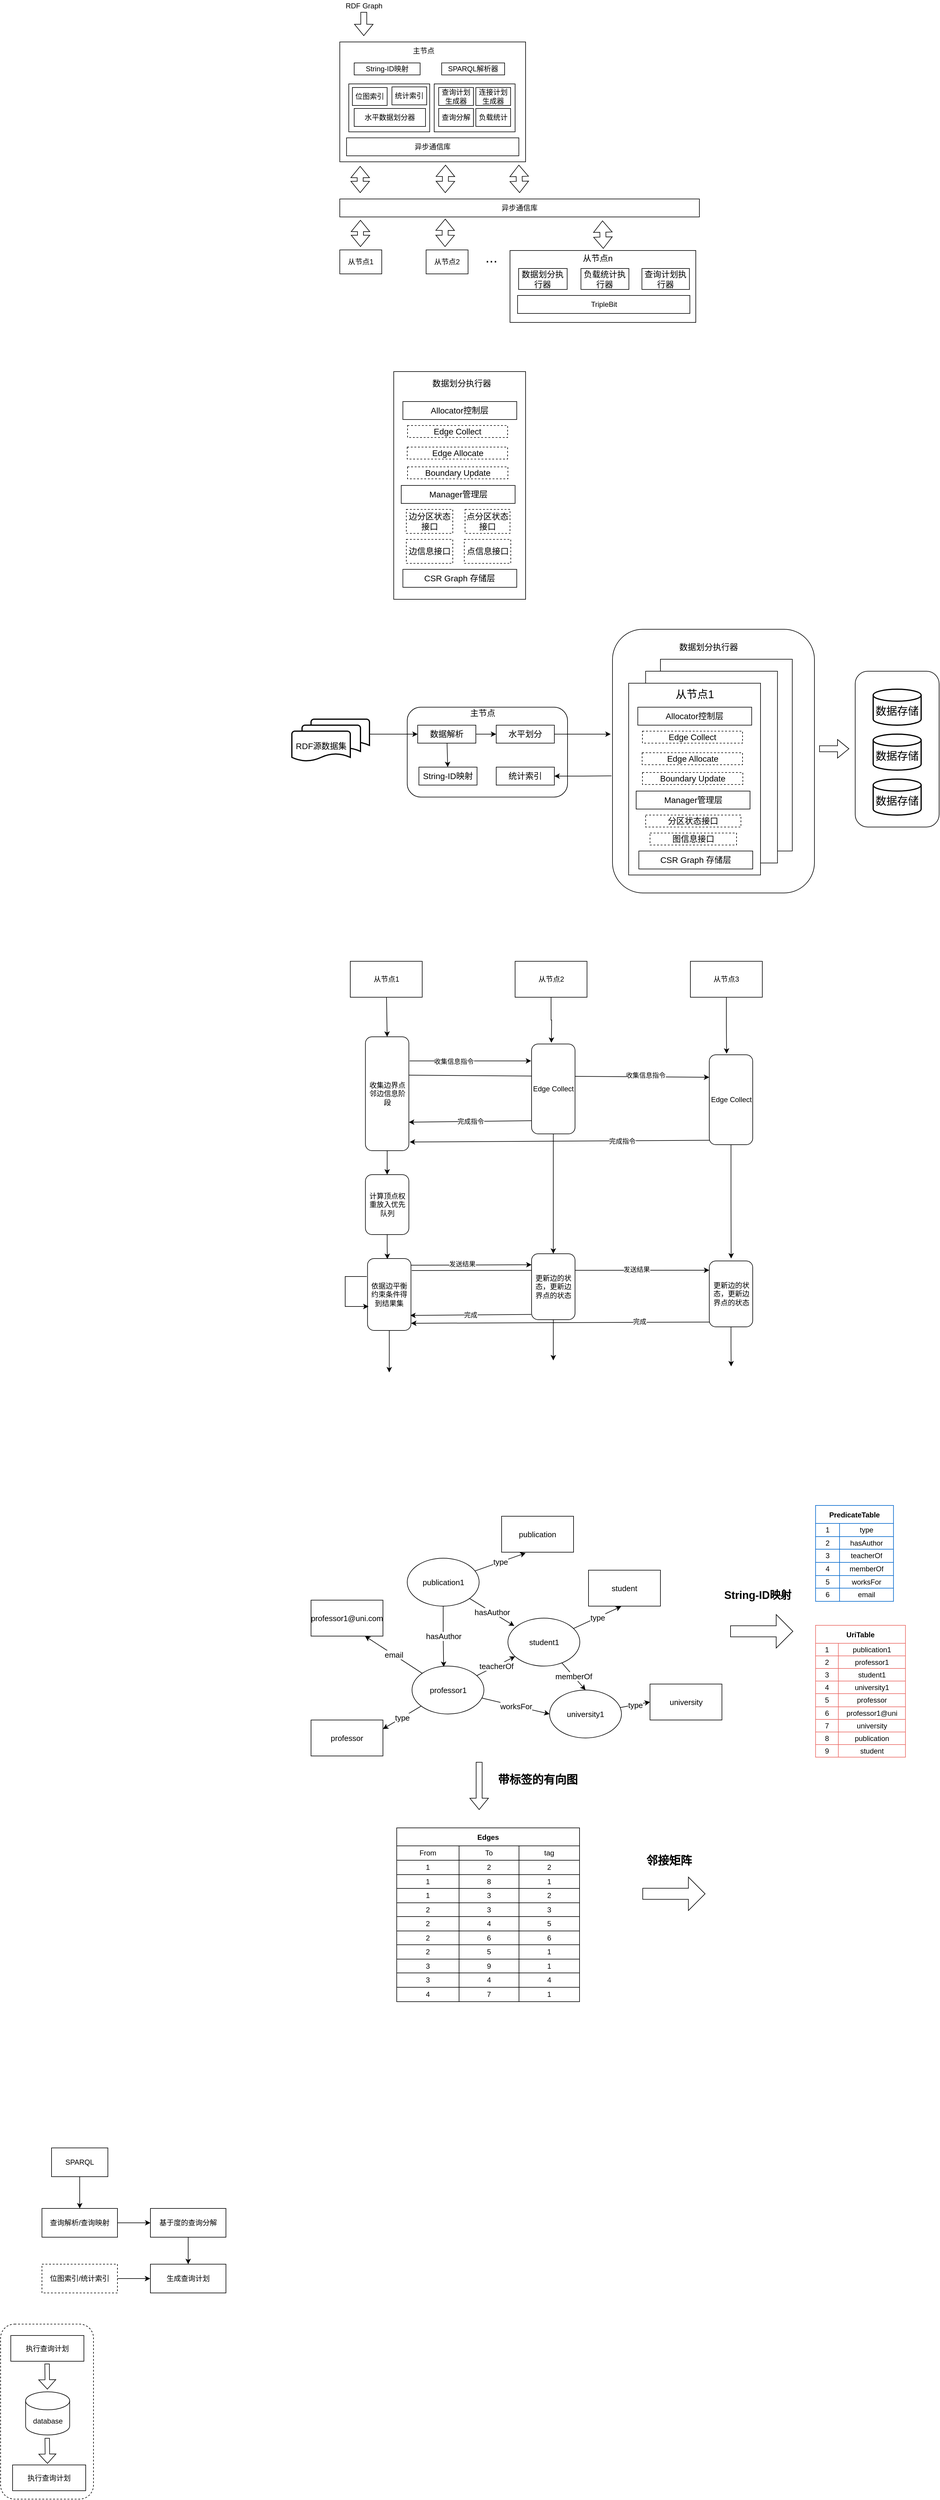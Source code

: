<mxfile version="17.4.6" type="github">
  <diagram id="tCeM-rysjeOYAdtQbSf4" name="Page-1">
    <mxGraphModel dx="1402" dy="416" grid="0" gridSize="10" guides="1" tooltips="1" connect="1" arrows="1" fold="1" page="0" pageScale="1" pageWidth="827" pageHeight="1169" math="0" shadow="0">
      <root>
        <mxCell id="0" />
        <mxCell id="1" parent="0" />
        <mxCell id="3XY9wuWItp8q55dgm4eR-25" value="" style="endArrow=classic;html=1;rounded=0;entryX=0;entryY=0.141;entryDx=0;entryDy=0;entryPerimeter=0;" parent="1" target="3XY9wuWItp8q55dgm4eR-24" edge="1">
          <mxGeometry width="50" height="50" relative="1" as="geometry">
            <mxPoint x="250" y="2320" as="sourcePoint" />
            <mxPoint x="460" y="2320.04" as="targetPoint" />
          </mxGeometry>
        </mxCell>
        <mxCell id="3XY9wuWItp8q55dgm4eR-26" value="发送结果" style="edgeLabel;html=1;align=center;verticalAlign=middle;resizable=0;points=[];" parent="3XY9wuWItp8q55dgm4eR-25" vertex="1" connectable="0">
          <mxGeometry x="-0.15" y="2" relative="1" as="geometry">
            <mxPoint x="164" as="offset" />
          </mxGeometry>
        </mxCell>
        <mxCell id="3XY9wuWItp8q55dgm4eR-11" style="edgeStyle=none;rounded=0;orthogonalLoop=1;jettySize=auto;html=1;entryX=0;entryY=0.25;entryDx=0;entryDy=0;exitX=0.991;exitY=0.337;exitDx=0;exitDy=0;exitPerimeter=0;" parent="1" source="3XY9wuWItp8q55dgm4eR-4" target="3XY9wuWItp8q55dgm4eR-10" edge="1">
          <mxGeometry relative="1" as="geometry">
            <mxPoint x="255.25" y="1982.5" as="sourcePoint" />
            <mxPoint x="456.013" y="1983.05" as="targetPoint" />
          </mxGeometry>
        </mxCell>
        <mxCell id="3XY9wuWItp8q55dgm4eR-14" value="收集信息指令" style="edgeLabel;html=1;align=center;verticalAlign=middle;resizable=0;points=[];" parent="3XY9wuWItp8q55dgm4eR-11" vertex="1" connectable="0">
          <mxGeometry x="-0.049" y="2" relative="1" as="geometry">
            <mxPoint x="157" as="offset" />
          </mxGeometry>
        </mxCell>
        <mxCell id="FKuTPAZX4LTHbyCP1aJI-135" value="" style="rounded=1;whiteSpace=wrap;html=1;fontSize=18;" parent="1" vertex="1">
          <mxGeometry x="585" y="1250" width="337" height="440" as="geometry" />
        </mxCell>
        <mxCell id="FKuTPAZX4LTHbyCP1aJI-133" value="" style="rounded=0;whiteSpace=wrap;html=1;fontSize=14;" parent="1" vertex="1">
          <mxGeometry x="665" y="1300" width="220" height="320" as="geometry" />
        </mxCell>
        <mxCell id="FKuTPAZX4LTHbyCP1aJI-132" value="" style="rounded=0;whiteSpace=wrap;html=1;fontSize=14;" parent="1" vertex="1">
          <mxGeometry x="640.31" y="1320" width="220" height="320" as="geometry" />
        </mxCell>
        <mxCell id="FKuTPAZX4LTHbyCP1aJI-143" value="" style="rounded=1;whiteSpace=wrap;html=1;fontSize=18;" parent="1" vertex="1">
          <mxGeometry x="990" y="1320" width="140" height="260" as="geometry" />
        </mxCell>
        <mxCell id="FKuTPAZX4LTHbyCP1aJI-2" value="" style="rounded=0;whiteSpace=wrap;html=1;" parent="1" vertex="1">
          <mxGeometry x="130" y="270" width="310" height="200" as="geometry" />
        </mxCell>
        <mxCell id="FKuTPAZX4LTHbyCP1aJI-3" value="RDF Graph" style="text;html=1;align=center;verticalAlign=middle;resizable=0;points=[];autosize=1;strokeColor=none;fillColor=none;" parent="1" vertex="1">
          <mxGeometry x="115" y="200" width="110" height="20" as="geometry" />
        </mxCell>
        <mxCell id="FKuTPAZX4LTHbyCP1aJI-4" value="" style="shape=flexArrow;endArrow=classic;html=1;rounded=0;" parent="1" edge="1">
          <mxGeometry width="50" height="50" relative="1" as="geometry">
            <mxPoint x="170" y="220" as="sourcePoint" />
            <mxPoint x="170" y="260" as="targetPoint" />
          </mxGeometry>
        </mxCell>
        <mxCell id="FKuTPAZX4LTHbyCP1aJI-5" value="主节点" style="text;html=1;strokeColor=none;fillColor=none;align=center;verticalAlign=middle;whiteSpace=wrap;rounded=0;" parent="1" vertex="1">
          <mxGeometry x="240" y="270" width="60" height="30" as="geometry" />
        </mxCell>
        <mxCell id="FKuTPAZX4LTHbyCP1aJI-6" value="String-ID映射" style="rounded=0;whiteSpace=wrap;html=1;" parent="1" vertex="1">
          <mxGeometry x="154" y="305" width="110" height="20" as="geometry" />
        </mxCell>
        <mxCell id="FKuTPAZX4LTHbyCP1aJI-7" value="SPARQL解析器" style="rounded=0;whiteSpace=wrap;html=1;" parent="1" vertex="1">
          <mxGeometry x="300" y="305" width="105" height="20" as="geometry" />
        </mxCell>
        <mxCell id="FKuTPAZX4LTHbyCP1aJI-8" value="" style="rounded=0;whiteSpace=wrap;html=1;" parent="1" vertex="1">
          <mxGeometry x="145" y="340" width="135" height="80" as="geometry" />
        </mxCell>
        <mxCell id="FKuTPAZX4LTHbyCP1aJI-9" value="位图索引" style="rounded=0;whiteSpace=wrap;html=1;" parent="1" vertex="1">
          <mxGeometry x="151" y="346" width="58" height="30" as="geometry" />
        </mxCell>
        <mxCell id="FKuTPAZX4LTHbyCP1aJI-10" value="统计索引" style="rounded=0;whiteSpace=wrap;html=1;" parent="1" vertex="1">
          <mxGeometry x="217" y="345" width="58" height="30" as="geometry" />
        </mxCell>
        <mxCell id="FKuTPAZX4LTHbyCP1aJI-11" value="水平数据划分器" style="rounded=0;whiteSpace=wrap;html=1;" parent="1" vertex="1">
          <mxGeometry x="154" y="381" width="119" height="30" as="geometry" />
        </mxCell>
        <mxCell id="FKuTPAZX4LTHbyCP1aJI-12" value="" style="rounded=0;whiteSpace=wrap;html=1;" parent="1" vertex="1">
          <mxGeometry x="287.5" y="340" width="135" height="80" as="geometry" />
        </mxCell>
        <mxCell id="FKuTPAZX4LTHbyCP1aJI-13" value="查询计划生成器" style="rounded=0;whiteSpace=wrap;html=1;" parent="1" vertex="1">
          <mxGeometry x="295" y="346" width="58" height="30" as="geometry" />
        </mxCell>
        <mxCell id="FKuTPAZX4LTHbyCP1aJI-14" value="连接计划生成器" style="rounded=0;whiteSpace=wrap;html=1;" parent="1" vertex="1">
          <mxGeometry x="357" y="346" width="58" height="30" as="geometry" />
        </mxCell>
        <mxCell id="FKuTPAZX4LTHbyCP1aJI-16" value="查询分解" style="rounded=0;whiteSpace=wrap;html=1;" parent="1" vertex="1">
          <mxGeometry x="295" y="381" width="58" height="30" as="geometry" />
        </mxCell>
        <mxCell id="FKuTPAZX4LTHbyCP1aJI-17" value="负载统计" style="rounded=0;whiteSpace=wrap;html=1;" parent="1" vertex="1">
          <mxGeometry x="357" y="381" width="58" height="30" as="geometry" />
        </mxCell>
        <mxCell id="FKuTPAZX4LTHbyCP1aJI-18" value="异步通信库" style="rounded=0;whiteSpace=wrap;html=1;" parent="1" vertex="1">
          <mxGeometry x="141.25" y="430" width="287.5" height="30" as="geometry" />
        </mxCell>
        <mxCell id="FKuTPAZX4LTHbyCP1aJI-19" value="" style="shape=flexArrow;endArrow=classic;startArrow=classic;html=1;rounded=0;" parent="1" edge="1">
          <mxGeometry width="100" height="100" relative="1" as="geometry">
            <mxPoint x="164" y="522" as="sourcePoint" />
            <mxPoint x="164" y="477" as="targetPoint" />
          </mxGeometry>
        </mxCell>
        <mxCell id="FKuTPAZX4LTHbyCP1aJI-20" value="从节点1" style="rounded=0;whiteSpace=wrap;html=1;" parent="1" vertex="1">
          <mxGeometry x="130" y="617" width="70" height="40" as="geometry" />
        </mxCell>
        <mxCell id="FKuTPAZX4LTHbyCP1aJI-21" value="" style="shape=flexArrow;endArrow=classic;startArrow=classic;html=1;rounded=0;" parent="1" edge="1">
          <mxGeometry width="100" height="100" relative="1" as="geometry">
            <mxPoint x="306" y="522" as="sourcePoint" />
            <mxPoint x="306.43" y="475" as="targetPoint" />
          </mxGeometry>
        </mxCell>
        <mxCell id="FKuTPAZX4LTHbyCP1aJI-22" value="从节点2" style="rounded=0;whiteSpace=wrap;html=1;" parent="1" vertex="1">
          <mxGeometry x="274" y="617" width="70" height="40" as="geometry" />
        </mxCell>
        <mxCell id="FKuTPAZX4LTHbyCP1aJI-23" value="" style="shape=flexArrow;endArrow=classic;startArrow=classic;html=1;rounded=0;" parent="1" edge="1">
          <mxGeometry width="100" height="100" relative="1" as="geometry">
            <mxPoint x="430" y="522" as="sourcePoint" />
            <mxPoint x="428.75" y="475" as="targetPoint" />
          </mxGeometry>
        </mxCell>
        <mxCell id="FKuTPAZX4LTHbyCP1aJI-25" value="" style="rounded=0;whiteSpace=wrap;html=1;" parent="1" vertex="1">
          <mxGeometry x="414" y="618" width="310" height="120" as="geometry" />
        </mxCell>
        <mxCell id="FKuTPAZX4LTHbyCP1aJI-27" value="&lt;font style=&quot;font-size: 24px&quot;&gt;...&lt;/font&gt;" style="text;html=1;strokeColor=none;fillColor=none;align=center;verticalAlign=middle;whiteSpace=wrap;rounded=0;" parent="1" vertex="1">
          <mxGeometry x="353" y="615" width="60" height="30" as="geometry" />
        </mxCell>
        <mxCell id="FKuTPAZX4LTHbyCP1aJI-28" value="&lt;font style=&quot;font-size: 14px&quot;&gt;从节点n&lt;/font&gt;" style="text;html=1;align=center;verticalAlign=middle;resizable=0;points=[];autosize=1;strokeColor=none;fillColor=none;fontSize=24;" parent="1" vertex="1">
          <mxGeometry x="520" y="608" width="80" height="40" as="geometry" />
        </mxCell>
        <mxCell id="FKuTPAZX4LTHbyCP1aJI-29" value="异步通信库" style="rounded=0;whiteSpace=wrap;html=1;" parent="1" vertex="1">
          <mxGeometry x="130" y="532" width="600" height="30" as="geometry" />
        </mxCell>
        <mxCell id="FKuTPAZX4LTHbyCP1aJI-30" value="数据划分执行器" style="rounded=0;whiteSpace=wrap;html=1;fontSize=14;" parent="1" vertex="1">
          <mxGeometry x="428.37" y="648" width="81" height="35" as="geometry" />
        </mxCell>
        <mxCell id="FKuTPAZX4LTHbyCP1aJI-31" value="负载统计执行器" style="rounded=0;whiteSpace=wrap;html=1;fontSize=14;" parent="1" vertex="1">
          <mxGeometry x="532.37" y="648" width="80" height="35" as="geometry" />
        </mxCell>
        <mxCell id="FKuTPAZX4LTHbyCP1aJI-32" value="查询计划执行器" style="rounded=0;whiteSpace=wrap;html=1;fontSize=14;" parent="1" vertex="1">
          <mxGeometry x="634.12" y="648" width="79.25" height="35" as="geometry" />
        </mxCell>
        <mxCell id="FKuTPAZX4LTHbyCP1aJI-33" value="TripleBit" style="rounded=0;whiteSpace=wrap;html=1;" parent="1" vertex="1">
          <mxGeometry x="426.62" y="693" width="287.5" height="30" as="geometry" />
        </mxCell>
        <mxCell id="FKuTPAZX4LTHbyCP1aJI-34" value="" style="rounded=0;whiteSpace=wrap;html=1;fontSize=14;" parent="1" vertex="1">
          <mxGeometry x="220" y="820" width="220" height="380" as="geometry" />
        </mxCell>
        <mxCell id="FKuTPAZX4LTHbyCP1aJI-35" value="数据划分执行器" style="text;html=1;align=center;verticalAlign=middle;resizable=0;points=[];autosize=1;strokeColor=none;fillColor=none;fontSize=14;" parent="1" vertex="1">
          <mxGeometry x="263" y="830" width="140" height="20" as="geometry" />
        </mxCell>
        <mxCell id="FKuTPAZX4LTHbyCP1aJI-36" value="Allocator控制层" style="rounded=0;whiteSpace=wrap;html=1;fontSize=14;" parent="1" vertex="1">
          <mxGeometry x="235.25" y="870" width="190" height="30" as="geometry" />
        </mxCell>
        <mxCell id="FKuTPAZX4LTHbyCP1aJI-37" value="Manager管理层" style="rounded=0;whiteSpace=wrap;html=1;fontSize=14;" parent="1" vertex="1">
          <mxGeometry x="232.5" y="1010" width="190" height="30" as="geometry" />
        </mxCell>
        <mxCell id="FKuTPAZX4LTHbyCP1aJI-38" value="CSR Graph 存储层" style="rounded=0;whiteSpace=wrap;html=1;fontSize=14;" parent="1" vertex="1">
          <mxGeometry x="235.25" y="1150" width="190" height="30" as="geometry" />
        </mxCell>
        <mxCell id="FKuTPAZX4LTHbyCP1aJI-39" value="边分区状态接口" style="rounded=0;whiteSpace=wrap;html=1;fontSize=14;dashed=1;" parent="1" vertex="1">
          <mxGeometry x="241" y="1050" width="77.5" height="40" as="geometry" />
        </mxCell>
        <mxCell id="FKuTPAZX4LTHbyCP1aJI-40" value="点分区状态接口" style="rounded=0;whiteSpace=wrap;html=1;fontSize=14;dashed=1;" parent="1" vertex="1">
          <mxGeometry x="339" y="1050" width="75" height="40" as="geometry" />
        </mxCell>
        <mxCell id="FKuTPAZX4LTHbyCP1aJI-41" value="边信息接口" style="rounded=0;whiteSpace=wrap;html=1;fontSize=14;dashed=1;" parent="1" vertex="1">
          <mxGeometry x="241" y="1100" width="77.5" height="40" as="geometry" />
        </mxCell>
        <mxCell id="FKuTPAZX4LTHbyCP1aJI-42" value="点信息接口" style="rounded=0;whiteSpace=wrap;html=1;fontSize=14;dashed=1;" parent="1" vertex="1">
          <mxGeometry x="337.75" y="1100" width="77.5" height="40" as="geometry" />
        </mxCell>
        <mxCell id="FKuTPAZX4LTHbyCP1aJI-43" value="Edge Collect" style="rounded=0;whiteSpace=wrap;html=1;fontSize=14;dashed=1;" parent="1" vertex="1">
          <mxGeometry x="243" y="910" width="167" height="20" as="geometry" />
        </mxCell>
        <mxCell id="FKuTPAZX4LTHbyCP1aJI-44" value="Edge Allocate" style="rounded=0;whiteSpace=wrap;html=1;fontSize=14;dashed=1;" parent="1" vertex="1">
          <mxGeometry x="242.5" y="946" width="167.5" height="20" as="geometry" />
        </mxCell>
        <mxCell id="FKuTPAZX4LTHbyCP1aJI-45" value="Boundary Update" style="rounded=0;whiteSpace=wrap;html=1;fontSize=14;dashed=1;" parent="1" vertex="1">
          <mxGeometry x="243" y="979" width="167.5" height="20" as="geometry" />
        </mxCell>
        <mxCell id="FKuTPAZX4LTHbyCP1aJI-49" value="" style="strokeWidth=2;html=1;shape=mxgraph.flowchart.document2;whiteSpace=wrap;size=0.25;fontSize=14;" parent="1" vertex="1">
          <mxGeometry x="82" y="1400" width="97.5" height="50" as="geometry" />
        </mxCell>
        <mxCell id="FKuTPAZX4LTHbyCP1aJI-50" value="" style="strokeWidth=2;html=1;shape=mxgraph.flowchart.document2;whiteSpace=wrap;size=0.25;fontSize=14;" parent="1" vertex="1">
          <mxGeometry x="67" y="1410" width="97.5" height="50" as="geometry" />
        </mxCell>
        <mxCell id="FKuTPAZX4LTHbyCP1aJI-51" value="RDF源数据集" style="strokeWidth=2;html=1;shape=mxgraph.flowchart.document2;whiteSpace=wrap;size=0.25;fontSize=14;" parent="1" vertex="1">
          <mxGeometry x="50" y="1420" width="97.5" height="50" as="geometry" />
        </mxCell>
        <mxCell id="FKuTPAZX4LTHbyCP1aJI-53" value="" style="rounded=1;whiteSpace=wrap;html=1;fontSize=14;" parent="1" vertex="1">
          <mxGeometry x="242.5" y="1380" width="267.5" height="150" as="geometry" />
        </mxCell>
        <mxCell id="FKuTPAZX4LTHbyCP1aJI-54" value="主节点" style="text;html=1;align=center;verticalAlign=middle;resizable=0;points=[];autosize=1;strokeColor=none;fillColor=none;fontSize=14;" parent="1" vertex="1">
          <mxGeometry x="333" y="1380" width="70" height="20" as="geometry" />
        </mxCell>
        <mxCell id="FKuTPAZX4LTHbyCP1aJI-126" style="edgeStyle=none;rounded=0;orthogonalLoop=1;jettySize=auto;html=1;fontSize=36;startArrow=none;startFill=0;endArrow=classic;endFill=1;" parent="1" source="FKuTPAZX4LTHbyCP1aJI-56" target="FKuTPAZX4LTHbyCP1aJI-60" edge="1">
          <mxGeometry relative="1" as="geometry" />
        </mxCell>
        <mxCell id="FKuTPAZX4LTHbyCP1aJI-127" style="edgeStyle=none;rounded=0;orthogonalLoop=1;jettySize=auto;html=1;entryX=0;entryY=0.5;entryDx=0;entryDy=0;fontSize=36;startArrow=none;startFill=0;endArrow=classic;endFill=1;" parent="1" source="FKuTPAZX4LTHbyCP1aJI-56" target="FKuTPAZX4LTHbyCP1aJI-57" edge="1">
          <mxGeometry relative="1" as="geometry" />
        </mxCell>
        <mxCell id="FKuTPAZX4LTHbyCP1aJI-56" value="数据解析" style="rounded=0;whiteSpace=wrap;html=1;fontSize=14;" parent="1" vertex="1">
          <mxGeometry x="260" y="1410" width="97" height="30" as="geometry" />
        </mxCell>
        <mxCell id="FKuTPAZX4LTHbyCP1aJI-129" style="edgeStyle=none;rounded=0;orthogonalLoop=1;jettySize=auto;html=1;fontSize=36;startArrow=none;startFill=0;endArrow=classic;endFill=1;exitX=1;exitY=0.5;exitDx=0;exitDy=0;" parent="1" source="FKuTPAZX4LTHbyCP1aJI-57" edge="1">
          <mxGeometry relative="1" as="geometry">
            <mxPoint x="540" y="1425" as="sourcePoint" />
            <mxPoint x="582" y="1425" as="targetPoint" />
          </mxGeometry>
        </mxCell>
        <mxCell id="FKuTPAZX4LTHbyCP1aJI-57" value="水平划分" style="rounded=0;whiteSpace=wrap;html=1;fontSize=14;" parent="1" vertex="1">
          <mxGeometry x="391" y="1410" width="97" height="30" as="geometry" />
        </mxCell>
        <mxCell id="FKuTPAZX4LTHbyCP1aJI-60" value="String-ID映射" style="rounded=0;whiteSpace=wrap;html=1;fontSize=14;" parent="1" vertex="1">
          <mxGeometry x="262" y="1480" width="97" height="30" as="geometry" />
        </mxCell>
        <mxCell id="FKuTPAZX4LTHbyCP1aJI-136" style="edgeStyle=orthogonalEdgeStyle;rounded=0;orthogonalLoop=1;jettySize=auto;html=1;entryX=-0.005;entryY=0.556;entryDx=0;entryDy=0;entryPerimeter=0;fontSize=18;startArrow=classic;startFill=1;endArrow=none;endFill=0;" parent="1" source="FKuTPAZX4LTHbyCP1aJI-61" target="FKuTPAZX4LTHbyCP1aJI-135" edge="1">
          <mxGeometry relative="1" as="geometry" />
        </mxCell>
        <mxCell id="FKuTPAZX4LTHbyCP1aJI-61" value="统计索引" style="rounded=0;whiteSpace=wrap;html=1;fontSize=14;" parent="1" vertex="1">
          <mxGeometry x="391" y="1480" width="97" height="30" as="geometry" />
        </mxCell>
        <mxCell id="FKuTPAZX4LTHbyCP1aJI-64" value="" style="rounded=0;whiteSpace=wrap;html=1;fontSize=14;" parent="1" vertex="1">
          <mxGeometry x="612" y="1340" width="220" height="320" as="geometry" />
        </mxCell>
        <mxCell id="FKuTPAZX4LTHbyCP1aJI-65" value="数据划分执行器" style="text;html=1;align=center;verticalAlign=middle;resizable=0;points=[];autosize=1;strokeColor=none;fillColor=none;fontSize=14;" parent="1" vertex="1">
          <mxGeometry x="674.5" y="1270" width="140" height="20" as="geometry" />
        </mxCell>
        <mxCell id="FKuTPAZX4LTHbyCP1aJI-66" value="Allocator控制层" style="rounded=0;whiteSpace=wrap;html=1;fontSize=14;" parent="1" vertex="1">
          <mxGeometry x="627.25" y="1380" width="190" height="30" as="geometry" />
        </mxCell>
        <mxCell id="FKuTPAZX4LTHbyCP1aJI-67" value="Manager管理层" style="rounded=0;whiteSpace=wrap;html=1;fontSize=14;" parent="1" vertex="1">
          <mxGeometry x="624.5" y="1520" width="190" height="30" as="geometry" />
        </mxCell>
        <mxCell id="FKuTPAZX4LTHbyCP1aJI-68" value="CSR Graph 存储层" style="rounded=0;whiteSpace=wrap;html=1;fontSize=14;" parent="1" vertex="1">
          <mxGeometry x="629" y="1620" width="190" height="30" as="geometry" />
        </mxCell>
        <mxCell id="FKuTPAZX4LTHbyCP1aJI-69" value="分区状态接口" style="rounded=0;whiteSpace=wrap;html=1;fontSize=14;dashed=1;" parent="1" vertex="1">
          <mxGeometry x="640.31" y="1560" width="159" height="20" as="geometry" />
        </mxCell>
        <mxCell id="FKuTPAZX4LTHbyCP1aJI-70" value="图信息接口" style="rounded=0;whiteSpace=wrap;html=1;fontSize=14;dashed=1;" parent="1" vertex="1">
          <mxGeometry x="647.63" y="1590" width="144.37" height="20" as="geometry" />
        </mxCell>
        <mxCell id="FKuTPAZX4LTHbyCP1aJI-73" value="Edge Collect" style="rounded=0;whiteSpace=wrap;html=1;fontSize=14;dashed=1;" parent="1" vertex="1">
          <mxGeometry x="635" y="1420" width="167" height="20" as="geometry" />
        </mxCell>
        <mxCell id="FKuTPAZX4LTHbyCP1aJI-74" value="Edge Allocate" style="rounded=0;whiteSpace=wrap;html=1;fontSize=14;dashed=1;" parent="1" vertex="1">
          <mxGeometry x="634.5" y="1456" width="167.5" height="20" as="geometry" />
        </mxCell>
        <mxCell id="FKuTPAZX4LTHbyCP1aJI-75" value="Boundary Update" style="rounded=0;whiteSpace=wrap;html=1;fontSize=14;dashed=1;" parent="1" vertex="1">
          <mxGeometry x="635" y="1489" width="167.5" height="20" as="geometry" />
        </mxCell>
        <mxCell id="FKuTPAZX4LTHbyCP1aJI-125" style="rounded=0;orthogonalLoop=1;jettySize=auto;html=1;fontSize=36;startArrow=none;startFill=0;endArrow=classic;endFill=1;" parent="1" source="FKuTPAZX4LTHbyCP1aJI-49" target="FKuTPAZX4LTHbyCP1aJI-56" edge="1">
          <mxGeometry relative="1" as="geometry" />
        </mxCell>
        <mxCell id="FKuTPAZX4LTHbyCP1aJI-131" value="&lt;font style=&quot;font-size: 18px&quot;&gt;数据存储&lt;/font&gt;" style="strokeWidth=2;html=1;shape=mxgraph.flowchart.database;whiteSpace=wrap;fontSize=36;" parent="1" vertex="1">
          <mxGeometry x="1020" y="1350" width="80" height="60" as="geometry" />
        </mxCell>
        <mxCell id="FKuTPAZX4LTHbyCP1aJI-137" value="&lt;font style=&quot;font-size: 18px&quot;&gt;数据存储&lt;/font&gt;" style="strokeWidth=2;html=1;shape=mxgraph.flowchart.database;whiteSpace=wrap;fontSize=36;" parent="1" vertex="1">
          <mxGeometry x="1020" y="1425" width="80" height="60" as="geometry" />
        </mxCell>
        <mxCell id="FKuTPAZX4LTHbyCP1aJI-145" value="" style="shape=flexArrow;endArrow=classic;html=1;rounded=0;fontSize=18;" parent="1" edge="1">
          <mxGeometry width="50" height="50" relative="1" as="geometry">
            <mxPoint x="930" y="1449.43" as="sourcePoint" />
            <mxPoint x="980" y="1449.43" as="targetPoint" />
          </mxGeometry>
        </mxCell>
        <mxCell id="FKuTPAZX4LTHbyCP1aJI-146" value="从节点1" style="text;html=1;align=center;verticalAlign=middle;resizable=0;points=[];autosize=1;strokeColor=none;fillColor=none;fontSize=18;" parent="1" vertex="1">
          <mxGeometry x="681.5" y="1344" width="80" height="30" as="geometry" />
        </mxCell>
        <mxCell id="FKuTPAZX4LTHbyCP1aJI-148" value="&lt;font style=&quot;font-size: 18px&quot;&gt;数据存储&lt;/font&gt;" style="strokeWidth=2;html=1;shape=mxgraph.flowchart.database;whiteSpace=wrap;fontSize=36;" parent="1" vertex="1">
          <mxGeometry x="1020" y="1500" width="80" height="60" as="geometry" />
        </mxCell>
        <mxCell id="3XY9wuWItp8q55dgm4eR-5" style="rounded=0;orthogonalLoop=1;jettySize=auto;html=1;entryX=0.5;entryY=0;entryDx=0;entryDy=0;" parent="1" source="3XY9wuWItp8q55dgm4eR-1" target="3XY9wuWItp8q55dgm4eR-4" edge="1">
          <mxGeometry relative="1" as="geometry" />
        </mxCell>
        <mxCell id="3XY9wuWItp8q55dgm4eR-1" value="从节点1" style="rounded=0;whiteSpace=wrap;html=1;" parent="1" vertex="1">
          <mxGeometry x="147.5" y="1804" width="120" height="60" as="geometry" />
        </mxCell>
        <mxCell id="3XY9wuWItp8q55dgm4eR-34" style="edgeStyle=orthogonalEdgeStyle;rounded=0;orthogonalLoop=1;jettySize=auto;html=1;" parent="1" source="3XY9wuWItp8q55dgm4eR-2" edge="1">
          <mxGeometry relative="1" as="geometry">
            <mxPoint x="483" y="1940" as="targetPoint" />
          </mxGeometry>
        </mxCell>
        <mxCell id="3XY9wuWItp8q55dgm4eR-2" value="从节点2" style="rounded=0;whiteSpace=wrap;html=1;" parent="1" vertex="1">
          <mxGeometry x="422.5" y="1804" width="120" height="60" as="geometry" />
        </mxCell>
        <mxCell id="3XY9wuWItp8q55dgm4eR-35" style="edgeStyle=orthogonalEdgeStyle;rounded=0;orthogonalLoop=1;jettySize=auto;html=1;entryX=0.399;entryY=-0.012;entryDx=0;entryDy=0;entryPerimeter=0;" parent="1" source="3XY9wuWItp8q55dgm4eR-3" target="3XY9wuWItp8q55dgm4eR-10" edge="1">
          <mxGeometry relative="1" as="geometry" />
        </mxCell>
        <mxCell id="3XY9wuWItp8q55dgm4eR-3" value="从节点3" style="rounded=0;whiteSpace=wrap;html=1;" parent="1" vertex="1">
          <mxGeometry x="715" y="1804" width="120" height="60" as="geometry" />
        </mxCell>
        <mxCell id="3XY9wuWItp8q55dgm4eR-7" style="edgeStyle=none;rounded=0;orthogonalLoop=1;jettySize=auto;html=1;entryX=-0.009;entryY=0.188;entryDx=0;entryDy=0;entryPerimeter=0;exitX=1.018;exitY=0.212;exitDx=0;exitDy=0;exitPerimeter=0;" parent="1" source="3XY9wuWItp8q55dgm4eR-4" target="3XY9wuWItp8q55dgm4eR-6" edge="1">
          <mxGeometry relative="1" as="geometry">
            <mxPoint x="250" y="1970" as="sourcePoint" />
          </mxGeometry>
        </mxCell>
        <mxCell id="3XY9wuWItp8q55dgm4eR-8" value="收集信息指令" style="edgeLabel;html=1;align=center;verticalAlign=middle;resizable=0;points=[];" parent="3XY9wuWItp8q55dgm4eR-7" vertex="1" connectable="0">
          <mxGeometry x="-0.275" relative="1" as="geometry">
            <mxPoint as="offset" />
          </mxGeometry>
        </mxCell>
        <mxCell id="3XY9wuWItp8q55dgm4eR-19" style="edgeStyle=orthogonalEdgeStyle;rounded=0;orthogonalLoop=1;jettySize=auto;html=1;entryX=0.5;entryY=0;entryDx=0;entryDy=0;" parent="1" source="3XY9wuWItp8q55dgm4eR-4" target="3XY9wuWItp8q55dgm4eR-16" edge="1">
          <mxGeometry relative="1" as="geometry" />
        </mxCell>
        <mxCell id="3XY9wuWItp8q55dgm4eR-4" value="收集边界点邻边信息阶段" style="rounded=1;whiteSpace=wrap;html=1;" parent="1" vertex="1">
          <mxGeometry x="172.75" y="1930" width="72.5" height="190" as="geometry" />
        </mxCell>
        <mxCell id="3XY9wuWItp8q55dgm4eR-33" style="edgeStyle=orthogonalEdgeStyle;rounded=0;orthogonalLoop=1;jettySize=auto;html=1;" parent="1" source="3XY9wuWItp8q55dgm4eR-6" target="3XY9wuWItp8q55dgm4eR-21" edge="1">
          <mxGeometry relative="1" as="geometry" />
        </mxCell>
        <mxCell id="3XY9wuWItp8q55dgm4eR-6" value="Edge Collect" style="rounded=1;whiteSpace=wrap;html=1;" parent="1" vertex="1">
          <mxGeometry x="450" y="1942" width="72.5" height="150" as="geometry" />
        </mxCell>
        <mxCell id="3XY9wuWItp8q55dgm4eR-9" value="完成指令" style="endArrow=classic;html=1;rounded=0;exitX=0;exitY=0.853;exitDx=0;exitDy=0;exitPerimeter=0;entryX=1;entryY=0.75;entryDx=0;entryDy=0;" parent="1" source="3XY9wuWItp8q55dgm4eR-6" target="3XY9wuWItp8q55dgm4eR-4" edge="1">
          <mxGeometry width="50" height="50" relative="1" as="geometry">
            <mxPoint x="300" y="2120" as="sourcePoint" />
            <mxPoint x="350" y="2070" as="targetPoint" />
          </mxGeometry>
        </mxCell>
        <mxCell id="3XY9wuWItp8q55dgm4eR-36" style="edgeStyle=orthogonalEdgeStyle;rounded=0;orthogonalLoop=1;jettySize=auto;html=1;" parent="1" source="3XY9wuWItp8q55dgm4eR-10" edge="1">
          <mxGeometry relative="1" as="geometry">
            <mxPoint x="783" y="2300" as="targetPoint" />
          </mxGeometry>
        </mxCell>
        <mxCell id="3XY9wuWItp8q55dgm4eR-10" value="Edge Collect" style="rounded=1;whiteSpace=wrap;html=1;" parent="1" vertex="1">
          <mxGeometry x="746.5" y="1960" width="72.5" height="150" as="geometry" />
        </mxCell>
        <mxCell id="3XY9wuWItp8q55dgm4eR-15" value="完成指令" style="endArrow=classic;html=1;rounded=0;exitX=0;exitY=0.951;exitDx=0;exitDy=0;exitPerimeter=0;entryX=1.018;entryY=0.924;entryDx=0;entryDy=0;entryPerimeter=0;" parent="1" source="3XY9wuWItp8q55dgm4eR-10" target="3XY9wuWItp8q55dgm4eR-4" edge="1">
          <mxGeometry x="-0.417" y="1" width="50" height="50" relative="1" as="geometry">
            <mxPoint x="460" y="2079.95" as="sourcePoint" />
            <mxPoint x="255.757" y="2081.27" as="targetPoint" />
            <Array as="points" />
            <mxPoint as="offset" />
          </mxGeometry>
        </mxCell>
        <mxCell id="3XY9wuWItp8q55dgm4eR-20" style="edgeStyle=orthogonalEdgeStyle;rounded=0;orthogonalLoop=1;jettySize=auto;html=1;entryX=0.457;entryY=0.007;entryDx=0;entryDy=0;entryPerimeter=0;" parent="1" source="3XY9wuWItp8q55dgm4eR-16" target="3XY9wuWItp8q55dgm4eR-17" edge="1">
          <mxGeometry relative="1" as="geometry" />
        </mxCell>
        <mxCell id="3XY9wuWItp8q55dgm4eR-16" value="计算顶点权重放入优先队列" style="rounded=1;whiteSpace=wrap;html=1;" parent="1" vertex="1">
          <mxGeometry x="172.75" y="2160" width="72.5" height="100" as="geometry" />
        </mxCell>
        <mxCell id="3XY9wuWItp8q55dgm4eR-32" style="edgeStyle=orthogonalEdgeStyle;rounded=0;orthogonalLoop=1;jettySize=auto;html=1;" parent="1" source="3XY9wuWItp8q55dgm4eR-17" edge="1">
          <mxGeometry relative="1" as="geometry">
            <mxPoint x="212.5" y="2490" as="targetPoint" />
          </mxGeometry>
        </mxCell>
        <mxCell id="3XY9wuWItp8q55dgm4eR-17" value="依据边平衡约束条件得到结果集" style="rounded=1;whiteSpace=wrap;html=1;" parent="1" vertex="1">
          <mxGeometry x="176.25" y="2300" width="72.5" height="120" as="geometry" />
        </mxCell>
        <mxCell id="3XY9wuWItp8q55dgm4eR-18" style="edgeStyle=orthogonalEdgeStyle;rounded=0;orthogonalLoop=1;jettySize=auto;html=1;" parent="1" edge="1">
          <mxGeometry relative="1" as="geometry">
            <mxPoint x="178" y="2380" as="targetPoint" />
            <Array as="points">
              <mxPoint x="139" y="2330" />
              <mxPoint x="139" y="2380" />
            </Array>
            <mxPoint x="175" y="2330" as="sourcePoint" />
          </mxGeometry>
        </mxCell>
        <mxCell id="3XY9wuWItp8q55dgm4eR-37" style="edgeStyle=orthogonalEdgeStyle;rounded=0;orthogonalLoop=1;jettySize=auto;html=1;" parent="1" source="3XY9wuWItp8q55dgm4eR-21" edge="1">
          <mxGeometry relative="1" as="geometry">
            <mxPoint x="486.25" y="2470" as="targetPoint" />
          </mxGeometry>
        </mxCell>
        <mxCell id="3XY9wuWItp8q55dgm4eR-21" value="更新边的状态，更新边界点的状态" style="rounded=1;whiteSpace=wrap;html=1;" parent="1" vertex="1">
          <mxGeometry x="450" y="2292" width="72.5" height="110" as="geometry" />
        </mxCell>
        <mxCell id="3XY9wuWItp8q55dgm4eR-22" value="" style="endArrow=classic;html=1;rounded=0;exitX=0.996;exitY=0.093;exitDx=0;exitDy=0;exitPerimeter=0;entryX=0;entryY=0.167;entryDx=0;entryDy=0;entryPerimeter=0;" parent="1" source="3XY9wuWItp8q55dgm4eR-17" target="3XY9wuWItp8q55dgm4eR-21" edge="1">
          <mxGeometry width="50" height="50" relative="1" as="geometry">
            <mxPoint x="300" y="2300" as="sourcePoint" />
            <mxPoint x="350" y="2250" as="targetPoint" />
          </mxGeometry>
        </mxCell>
        <mxCell id="3XY9wuWItp8q55dgm4eR-23" value="发送结果" style="edgeLabel;html=1;align=center;verticalAlign=middle;resizable=0;points=[];" parent="3XY9wuWItp8q55dgm4eR-22" vertex="1" connectable="0">
          <mxGeometry x="-0.15" y="2" relative="1" as="geometry">
            <mxPoint as="offset" />
          </mxGeometry>
        </mxCell>
        <mxCell id="3XY9wuWItp8q55dgm4eR-38" style="edgeStyle=orthogonalEdgeStyle;rounded=0;orthogonalLoop=1;jettySize=auto;html=1;" parent="1" source="3XY9wuWItp8q55dgm4eR-24" edge="1">
          <mxGeometry relative="1" as="geometry">
            <mxPoint x="783" y="2480" as="targetPoint" />
          </mxGeometry>
        </mxCell>
        <mxCell id="3XY9wuWItp8q55dgm4eR-24" value="更新边的状态，更新边界点的状态" style="rounded=1;whiteSpace=wrap;html=1;" parent="1" vertex="1">
          <mxGeometry x="746.5" y="2304" width="72.5" height="110" as="geometry" />
        </mxCell>
        <mxCell id="3XY9wuWItp8q55dgm4eR-29" value="完成" style="endArrow=classic;html=1;rounded=0;exitX=0;exitY=0.927;exitDx=0;exitDy=0;exitPerimeter=0;entryX=1.002;entryY=0.9;entryDx=0;entryDy=0;entryPerimeter=0;" parent="1" source="3XY9wuWItp8q55dgm4eR-24" target="3XY9wuWItp8q55dgm4eR-17" edge="1">
          <mxGeometry x="-0.533" y="-1" width="50" height="50" relative="1" as="geometry">
            <mxPoint x="460" y="2410.04" as="sourcePoint" />
            <mxPoint x="259.982" y="2409.99" as="targetPoint" />
            <mxPoint as="offset" />
          </mxGeometry>
        </mxCell>
        <mxCell id="3XY9wuWItp8q55dgm4eR-31" value="完成" style="endArrow=classic;html=1;rounded=0;entryX=0.983;entryY=0.791;entryDx=0;entryDy=0;entryPerimeter=0;exitX=-0.009;exitY=0.921;exitDx=0;exitDy=0;exitPerimeter=0;" parent="1" source="3XY9wuWItp8q55dgm4eR-21" target="3XY9wuWItp8q55dgm4eR-17" edge="1">
          <mxGeometry width="50" height="50" relative="1" as="geometry">
            <mxPoint x="300" y="2400" as="sourcePoint" />
            <mxPoint x="350" y="2350" as="targetPoint" />
          </mxGeometry>
        </mxCell>
        <mxCell id="3XY9wuWItp8q55dgm4eR-39" value="publication" style="rounded=0;whiteSpace=wrap;html=1;fontSize=13;" parent="1" vertex="1">
          <mxGeometry x="400" y="2730" width="120" height="60" as="geometry" />
        </mxCell>
        <mxCell id="3XY9wuWItp8q55dgm4eR-48" value="hasAuthor" style="edgeStyle=orthogonalEdgeStyle;rounded=0;orthogonalLoop=1;jettySize=auto;html=1;entryX=0.44;entryY=0.018;entryDx=0;entryDy=0;entryPerimeter=0;fontSize=13;" parent="1" source="3XY9wuWItp8q55dgm4eR-40" target="3XY9wuWItp8q55dgm4eR-42" edge="1">
          <mxGeometry relative="1" as="geometry" />
        </mxCell>
        <mxCell id="3XY9wuWItp8q55dgm4eR-49" value="hasAuthor" style="rounded=0;orthogonalLoop=1;jettySize=auto;html=1;entryX=0.089;entryY=0.164;entryDx=0;entryDy=0;entryPerimeter=0;fontSize=13;" parent="1" source="3XY9wuWItp8q55dgm4eR-40" target="3XY9wuWItp8q55dgm4eR-41" edge="1">
          <mxGeometry relative="1" as="geometry" />
        </mxCell>
        <mxCell id="3XY9wuWItp8q55dgm4eR-50" value="type" style="edgeStyle=none;rounded=0;orthogonalLoop=1;jettySize=auto;html=1;entryX=0.334;entryY=1.024;entryDx=0;entryDy=0;entryPerimeter=0;fontSize=13;" parent="1" source="3XY9wuWItp8q55dgm4eR-40" target="3XY9wuWItp8q55dgm4eR-39" edge="1">
          <mxGeometry relative="1" as="geometry" />
        </mxCell>
        <mxCell id="3XY9wuWItp8q55dgm4eR-40" value="publication1" style="ellipse;whiteSpace=wrap;html=1;fontSize=13;" parent="1" vertex="1">
          <mxGeometry x="242.5" y="2800" width="120" height="80" as="geometry" />
        </mxCell>
        <mxCell id="3XY9wuWItp8q55dgm4eR-51" value="type" style="edgeStyle=none;rounded=0;orthogonalLoop=1;jettySize=auto;html=1;entryX=0.454;entryY=1.01;entryDx=0;entryDy=0;entryPerimeter=0;fontSize=13;" parent="1" source="3XY9wuWItp8q55dgm4eR-41" target="3XY9wuWItp8q55dgm4eR-44" edge="1">
          <mxGeometry relative="1" as="geometry" />
        </mxCell>
        <mxCell id="3XY9wuWItp8q55dgm4eR-52" value="memberOf" style="edgeStyle=none;rounded=0;orthogonalLoop=1;jettySize=auto;html=1;entryX=0.5;entryY=0;entryDx=0;entryDy=0;fontSize=13;" parent="1" source="3XY9wuWItp8q55dgm4eR-41" target="3XY9wuWItp8q55dgm4eR-43" edge="1">
          <mxGeometry relative="1" as="geometry" />
        </mxCell>
        <mxCell id="3XY9wuWItp8q55dgm4eR-41" value="student1" style="ellipse;whiteSpace=wrap;html=1;fontSize=13;" parent="1" vertex="1">
          <mxGeometry x="410.5" y="2900" width="120" height="80" as="geometry" />
        </mxCell>
        <mxCell id="3XY9wuWItp8q55dgm4eR-54" value="worksFor" style="edgeStyle=none;rounded=0;orthogonalLoop=1;jettySize=auto;html=1;entryX=0;entryY=0.5;entryDx=0;entryDy=0;fontSize=13;" parent="1" source="3XY9wuWItp8q55dgm4eR-42" target="3XY9wuWItp8q55dgm4eR-43" edge="1">
          <mxGeometry relative="1" as="geometry" />
        </mxCell>
        <mxCell id="3XY9wuWItp8q55dgm4eR-55" value="type" style="edgeStyle=none;rounded=0;orthogonalLoop=1;jettySize=auto;html=1;entryX=1;entryY=0.25;entryDx=0;entryDy=0;fontSize=13;" parent="1" source="3XY9wuWItp8q55dgm4eR-42" target="3XY9wuWItp8q55dgm4eR-47" edge="1">
          <mxGeometry relative="1" as="geometry">
            <Array as="points" />
          </mxGeometry>
        </mxCell>
        <mxCell id="3XY9wuWItp8q55dgm4eR-56" value="email" style="edgeStyle=none;rounded=0;orthogonalLoop=1;jettySize=auto;html=1;entryX=0.75;entryY=1;entryDx=0;entryDy=0;fontSize=13;" parent="1" source="3XY9wuWItp8q55dgm4eR-42" target="3XY9wuWItp8q55dgm4eR-46" edge="1">
          <mxGeometry relative="1" as="geometry" />
        </mxCell>
        <mxCell id="3XY9wuWItp8q55dgm4eR-57" value="teacherOf" style="edgeStyle=none;rounded=0;orthogonalLoop=1;jettySize=auto;html=1;fontSize=13;" parent="1" source="3XY9wuWItp8q55dgm4eR-42" target="3XY9wuWItp8q55dgm4eR-41" edge="1">
          <mxGeometry relative="1" as="geometry" />
        </mxCell>
        <mxCell id="3XY9wuWItp8q55dgm4eR-42" value="professor1" style="ellipse;whiteSpace=wrap;html=1;fontSize=13;" parent="1" vertex="1">
          <mxGeometry x="250.5" y="2980" width="120" height="80" as="geometry" />
        </mxCell>
        <mxCell id="3XY9wuWItp8q55dgm4eR-53" value="type" style="edgeStyle=none;rounded=0;orthogonalLoop=1;jettySize=auto;html=1;entryX=0;entryY=0.5;entryDx=0;entryDy=0;fontSize=13;" parent="1" source="3XY9wuWItp8q55dgm4eR-43" target="3XY9wuWItp8q55dgm4eR-45" edge="1">
          <mxGeometry relative="1" as="geometry" />
        </mxCell>
        <mxCell id="3XY9wuWItp8q55dgm4eR-43" value="university1" style="ellipse;whiteSpace=wrap;html=1;fontSize=13;" parent="1" vertex="1">
          <mxGeometry x="480" y="3020" width="120" height="80" as="geometry" />
        </mxCell>
        <mxCell id="3XY9wuWItp8q55dgm4eR-44" value="student" style="rounded=0;whiteSpace=wrap;html=1;fontSize=13;" parent="1" vertex="1">
          <mxGeometry x="545" y="2820" width="120" height="60" as="geometry" />
        </mxCell>
        <mxCell id="3XY9wuWItp8q55dgm4eR-45" value="university" style="rounded=0;whiteSpace=wrap;html=1;fontSize=13;" parent="1" vertex="1">
          <mxGeometry x="647.63" y="3010" width="120" height="60" as="geometry" />
        </mxCell>
        <mxCell id="3XY9wuWItp8q55dgm4eR-46" value="professor1@uni.com" style="rounded=0;whiteSpace=wrap;html=1;fontSize=13;" parent="1" vertex="1">
          <mxGeometry x="82" y="2870" width="120" height="60" as="geometry" />
        </mxCell>
        <mxCell id="3XY9wuWItp8q55dgm4eR-47" value="professor" style="rounded=0;whiteSpace=wrap;html=1;fontSize=13;" parent="1" vertex="1">
          <mxGeometry x="82" y="3070" width="120" height="60" as="geometry" />
        </mxCell>
        <mxCell id="3XY9wuWItp8q55dgm4eR-58" value="" style="shape=flexArrow;endArrow=classic;html=1;rounded=0;fontSize=13;endWidth=36.163;endSize=8.945;width=18.621;" parent="1" edge="1">
          <mxGeometry width="50" height="50" relative="1" as="geometry">
            <mxPoint x="781.5" y="2922" as="sourcePoint" />
            <mxPoint x="886.5" y="2922" as="targetPoint" />
          </mxGeometry>
        </mxCell>
        <mxCell id="3XY9wuWItp8q55dgm4eR-59" value="&lt;font style=&quot;font-size: 18px&quot;&gt;&lt;b&gt;String-ID映射&lt;/b&gt;&lt;/font&gt;" style="text;html=1;align=center;verticalAlign=middle;resizable=0;points=[];autosize=1;strokeColor=none;fillColor=none;fontSize=13;" parent="1" vertex="1">
          <mxGeometry x="761.5" y="2852" width="130" height="20" as="geometry" />
        </mxCell>
        <mxCell id="3XY9wuWItp8q55dgm4eR-153" value="PredicateTable" style="shape=table;startSize=30;container=1;collapsible=0;childLayout=tableLayout;fontStyle=1;align=center;fontSize=12;resizeLast=0;strokeColor=#0066CC;" parent="1" vertex="1">
          <mxGeometry x="923.87" y="2712" width="130" height="160" as="geometry" />
        </mxCell>
        <mxCell id="3XY9wuWItp8q55dgm4eR-154" value="" style="shape=tableRow;horizontal=0;startSize=0;swimlaneHead=0;swimlaneBody=0;top=0;left=0;bottom=0;right=0;collapsible=0;dropTarget=0;fillColor=none;points=[[0,0.5],[1,0.5]];portConstraint=eastwest;fontSize=12;" parent="3XY9wuWItp8q55dgm4eR-153" vertex="1">
          <mxGeometry y="30" width="130" height="22" as="geometry" />
        </mxCell>
        <mxCell id="3XY9wuWItp8q55dgm4eR-166" value="1" style="shape=partialRectangle;html=1;whiteSpace=wrap;connectable=0;fillColor=none;top=0;left=0;bottom=0;right=0;overflow=hidden;fontSize=12;" parent="3XY9wuWItp8q55dgm4eR-154" vertex="1">
          <mxGeometry width="40" height="22" as="geometry">
            <mxRectangle width="40" height="22" as="alternateBounds" />
          </mxGeometry>
        </mxCell>
        <mxCell id="3XY9wuWItp8q55dgm4eR-155" value="type" style="shape=partialRectangle;html=1;whiteSpace=wrap;connectable=0;fillColor=none;top=0;left=0;bottom=0;right=0;overflow=hidden;fontSize=12;" parent="3XY9wuWItp8q55dgm4eR-154" vertex="1">
          <mxGeometry x="40" width="90" height="22" as="geometry">
            <mxRectangle width="90" height="22" as="alternateBounds" />
          </mxGeometry>
        </mxCell>
        <mxCell id="3XY9wuWItp8q55dgm4eR-158" value="" style="shape=tableRow;horizontal=0;startSize=0;swimlaneHead=0;swimlaneBody=0;top=0;left=0;bottom=0;right=0;collapsible=0;dropTarget=0;fillColor=none;points=[[0,0.5],[1,0.5]];portConstraint=eastwest;fontSize=12;" parent="3XY9wuWItp8q55dgm4eR-153" vertex="1">
          <mxGeometry y="52" width="130" height="21" as="geometry" />
        </mxCell>
        <mxCell id="3XY9wuWItp8q55dgm4eR-167" value="2" style="shape=partialRectangle;html=1;whiteSpace=wrap;connectable=0;fillColor=none;top=0;left=0;bottom=0;right=0;overflow=hidden;fontSize=12;" parent="3XY9wuWItp8q55dgm4eR-158" vertex="1">
          <mxGeometry width="40" height="21" as="geometry">
            <mxRectangle width="40" height="21" as="alternateBounds" />
          </mxGeometry>
        </mxCell>
        <mxCell id="3XY9wuWItp8q55dgm4eR-159" value="hasAuthor" style="shape=partialRectangle;html=1;whiteSpace=wrap;connectable=0;fillColor=none;top=0;left=0;bottom=0;right=0;overflow=hidden;fontSize=12;" parent="3XY9wuWItp8q55dgm4eR-158" vertex="1">
          <mxGeometry x="40" width="90" height="21" as="geometry">
            <mxRectangle width="90" height="21" as="alternateBounds" />
          </mxGeometry>
        </mxCell>
        <mxCell id="3XY9wuWItp8q55dgm4eR-162" value="" style="shape=tableRow;horizontal=0;startSize=0;swimlaneHead=0;swimlaneBody=0;top=0;left=0;bottom=0;right=0;collapsible=0;dropTarget=0;fillColor=none;points=[[0,0.5],[1,0.5]];portConstraint=eastwest;fontSize=12;" parent="3XY9wuWItp8q55dgm4eR-153" vertex="1">
          <mxGeometry y="73" width="130" height="22" as="geometry" />
        </mxCell>
        <mxCell id="3XY9wuWItp8q55dgm4eR-168" value="3" style="shape=partialRectangle;html=1;whiteSpace=wrap;connectable=0;fillColor=none;top=0;left=0;bottom=0;right=0;overflow=hidden;fontSize=12;" parent="3XY9wuWItp8q55dgm4eR-162" vertex="1">
          <mxGeometry width="40" height="22" as="geometry">
            <mxRectangle width="40" height="22" as="alternateBounds" />
          </mxGeometry>
        </mxCell>
        <mxCell id="3XY9wuWItp8q55dgm4eR-163" value="teacherOf" style="shape=partialRectangle;html=1;whiteSpace=wrap;connectable=0;fillColor=none;top=0;left=0;bottom=0;right=0;overflow=hidden;fontSize=12;" parent="3XY9wuWItp8q55dgm4eR-162" vertex="1">
          <mxGeometry x="40" width="90" height="22" as="geometry">
            <mxRectangle width="90" height="22" as="alternateBounds" />
          </mxGeometry>
        </mxCell>
        <mxCell id="3XY9wuWItp8q55dgm4eR-169" style="shape=tableRow;horizontal=0;startSize=0;swimlaneHead=0;swimlaneBody=0;top=0;left=0;bottom=0;right=0;collapsible=0;dropTarget=0;fillColor=none;points=[[0,0.5],[1,0.5]];portConstraint=eastwest;fontSize=12;" parent="3XY9wuWItp8q55dgm4eR-153" vertex="1">
          <mxGeometry y="95" width="130" height="22" as="geometry" />
        </mxCell>
        <mxCell id="3XY9wuWItp8q55dgm4eR-170" value="4" style="shape=partialRectangle;html=1;whiteSpace=wrap;connectable=0;fillColor=none;top=0;left=0;bottom=0;right=0;overflow=hidden;fontSize=12;" parent="3XY9wuWItp8q55dgm4eR-169" vertex="1">
          <mxGeometry width="40" height="22" as="geometry">
            <mxRectangle width="40" height="22" as="alternateBounds" />
          </mxGeometry>
        </mxCell>
        <mxCell id="3XY9wuWItp8q55dgm4eR-171" value="memberOf" style="shape=partialRectangle;html=1;whiteSpace=wrap;connectable=0;fillColor=none;top=0;left=0;bottom=0;right=0;overflow=hidden;fontSize=12;" parent="3XY9wuWItp8q55dgm4eR-169" vertex="1">
          <mxGeometry x="40" width="90" height="22" as="geometry">
            <mxRectangle width="90" height="22" as="alternateBounds" />
          </mxGeometry>
        </mxCell>
        <mxCell id="3XY9wuWItp8q55dgm4eR-172" style="shape=tableRow;horizontal=0;startSize=0;swimlaneHead=0;swimlaneBody=0;top=0;left=0;bottom=0;right=0;collapsible=0;dropTarget=0;fillColor=none;points=[[0,0.5],[1,0.5]];portConstraint=eastwest;fontSize=12;" parent="3XY9wuWItp8q55dgm4eR-153" vertex="1">
          <mxGeometry y="117" width="130" height="21" as="geometry" />
        </mxCell>
        <mxCell id="3XY9wuWItp8q55dgm4eR-173" value="5" style="shape=partialRectangle;html=1;whiteSpace=wrap;connectable=0;fillColor=none;top=0;left=0;bottom=0;right=0;overflow=hidden;fontSize=12;" parent="3XY9wuWItp8q55dgm4eR-172" vertex="1">
          <mxGeometry width="40" height="21" as="geometry">
            <mxRectangle width="40" height="21" as="alternateBounds" />
          </mxGeometry>
        </mxCell>
        <mxCell id="3XY9wuWItp8q55dgm4eR-174" value="worksFor" style="shape=partialRectangle;html=1;whiteSpace=wrap;connectable=0;fillColor=none;top=0;left=0;bottom=0;right=0;overflow=hidden;fontSize=12;" parent="3XY9wuWItp8q55dgm4eR-172" vertex="1">
          <mxGeometry x="40" width="90" height="21" as="geometry">
            <mxRectangle width="90" height="21" as="alternateBounds" />
          </mxGeometry>
        </mxCell>
        <mxCell id="3XY9wuWItp8q55dgm4eR-175" style="shape=tableRow;horizontal=0;startSize=0;swimlaneHead=0;swimlaneBody=0;top=0;left=0;bottom=0;right=0;collapsible=0;dropTarget=0;fillColor=none;points=[[0,0.5],[1,0.5]];portConstraint=eastwest;fontSize=12;" parent="3XY9wuWItp8q55dgm4eR-153" vertex="1">
          <mxGeometry y="138" width="130" height="22" as="geometry" />
        </mxCell>
        <mxCell id="3XY9wuWItp8q55dgm4eR-176" value="6" style="shape=partialRectangle;html=1;whiteSpace=wrap;connectable=0;fillColor=none;top=0;left=0;bottom=0;right=0;overflow=hidden;fontSize=12;" parent="3XY9wuWItp8q55dgm4eR-175" vertex="1">
          <mxGeometry width="40" height="22" as="geometry">
            <mxRectangle width="40" height="22" as="alternateBounds" />
          </mxGeometry>
        </mxCell>
        <mxCell id="3XY9wuWItp8q55dgm4eR-177" value="email" style="shape=partialRectangle;html=1;whiteSpace=wrap;connectable=0;fillColor=none;top=0;left=0;bottom=0;right=0;overflow=hidden;fontSize=12;strokeColor=#0066CC;" parent="3XY9wuWItp8q55dgm4eR-175" vertex="1">
          <mxGeometry x="40" width="90" height="22" as="geometry">
            <mxRectangle width="90" height="22" as="alternateBounds" />
          </mxGeometry>
        </mxCell>
        <mxCell id="3XY9wuWItp8q55dgm4eR-178" value="UriTable" style="shape=table;startSize=30;container=1;collapsible=0;childLayout=tableLayout;fontStyle=1;align=center;fontSize=12;resizeLast=0;strokeColor=#EA6B66;" parent="1" vertex="1">
          <mxGeometry x="923.87" y="2912" width="150" height="220" as="geometry" />
        </mxCell>
        <mxCell id="3XY9wuWItp8q55dgm4eR-179" value="" style="shape=tableRow;horizontal=0;startSize=0;swimlaneHead=0;swimlaneBody=0;top=0;left=0;bottom=0;right=0;collapsible=0;dropTarget=0;fillColor=none;points=[[0,0.5],[1,0.5]];portConstraint=eastwest;fontSize=12;" parent="3XY9wuWItp8q55dgm4eR-178" vertex="1">
          <mxGeometry y="30" width="150" height="21" as="geometry" />
        </mxCell>
        <mxCell id="3XY9wuWItp8q55dgm4eR-180" value="1" style="shape=partialRectangle;html=1;whiteSpace=wrap;connectable=0;fillColor=none;top=0;left=0;bottom=0;right=0;overflow=hidden;fontSize=12;" parent="3XY9wuWItp8q55dgm4eR-179" vertex="1">
          <mxGeometry width="38" height="21" as="geometry">
            <mxRectangle width="38" height="21" as="alternateBounds" />
          </mxGeometry>
        </mxCell>
        <mxCell id="3XY9wuWItp8q55dgm4eR-181" value="publication1" style="shape=partialRectangle;html=1;whiteSpace=wrap;connectable=0;fillColor=none;top=0;left=0;bottom=0;right=0;overflow=hidden;fontSize=12;" parent="3XY9wuWItp8q55dgm4eR-179" vertex="1">
          <mxGeometry x="38" width="112" height="21" as="geometry">
            <mxRectangle width="112" height="21" as="alternateBounds" />
          </mxGeometry>
        </mxCell>
        <mxCell id="3XY9wuWItp8q55dgm4eR-182" value="" style="shape=tableRow;horizontal=0;startSize=0;swimlaneHead=0;swimlaneBody=0;top=0;left=0;bottom=0;right=0;collapsible=0;dropTarget=0;fillColor=none;points=[[0,0.5],[1,0.5]];portConstraint=eastwest;fontSize=12;" parent="3XY9wuWItp8q55dgm4eR-178" vertex="1">
          <mxGeometry y="51" width="150" height="21" as="geometry" />
        </mxCell>
        <mxCell id="3XY9wuWItp8q55dgm4eR-183" value="2" style="shape=partialRectangle;html=1;whiteSpace=wrap;connectable=0;fillColor=none;top=0;left=0;bottom=0;right=0;overflow=hidden;fontSize=12;" parent="3XY9wuWItp8q55dgm4eR-182" vertex="1">
          <mxGeometry width="38" height="21" as="geometry">
            <mxRectangle width="38" height="21" as="alternateBounds" />
          </mxGeometry>
        </mxCell>
        <mxCell id="3XY9wuWItp8q55dgm4eR-184" value="professor1" style="shape=partialRectangle;html=1;whiteSpace=wrap;connectable=0;fillColor=none;top=0;left=0;bottom=0;right=0;overflow=hidden;fontSize=12;" parent="3XY9wuWItp8q55dgm4eR-182" vertex="1">
          <mxGeometry x="38" width="112" height="21" as="geometry">
            <mxRectangle width="112" height="21" as="alternateBounds" />
          </mxGeometry>
        </mxCell>
        <mxCell id="3XY9wuWItp8q55dgm4eR-185" value="" style="shape=tableRow;horizontal=0;startSize=0;swimlaneHead=0;swimlaneBody=0;top=0;left=0;bottom=0;right=0;collapsible=0;dropTarget=0;fillColor=none;points=[[0,0.5],[1,0.5]];portConstraint=eastwest;fontSize=12;" parent="3XY9wuWItp8q55dgm4eR-178" vertex="1">
          <mxGeometry y="72" width="150" height="21" as="geometry" />
        </mxCell>
        <mxCell id="3XY9wuWItp8q55dgm4eR-186" value="3" style="shape=partialRectangle;html=1;whiteSpace=wrap;connectable=0;fillColor=none;top=0;left=0;bottom=0;right=0;overflow=hidden;fontSize=12;" parent="3XY9wuWItp8q55dgm4eR-185" vertex="1">
          <mxGeometry width="38" height="21" as="geometry">
            <mxRectangle width="38" height="21" as="alternateBounds" />
          </mxGeometry>
        </mxCell>
        <mxCell id="3XY9wuWItp8q55dgm4eR-187" value="student1" style="shape=partialRectangle;html=1;whiteSpace=wrap;connectable=0;fillColor=none;top=0;left=0;bottom=0;right=0;overflow=hidden;fontSize=12;" parent="3XY9wuWItp8q55dgm4eR-185" vertex="1">
          <mxGeometry x="38" width="112" height="21" as="geometry">
            <mxRectangle width="112" height="21" as="alternateBounds" />
          </mxGeometry>
        </mxCell>
        <mxCell id="3XY9wuWItp8q55dgm4eR-188" style="shape=tableRow;horizontal=0;startSize=0;swimlaneHead=0;swimlaneBody=0;top=0;left=0;bottom=0;right=0;collapsible=0;dropTarget=0;fillColor=none;points=[[0,0.5],[1,0.5]];portConstraint=eastwest;fontSize=12;" parent="3XY9wuWItp8q55dgm4eR-178" vertex="1">
          <mxGeometry y="93" width="150" height="21" as="geometry" />
        </mxCell>
        <mxCell id="3XY9wuWItp8q55dgm4eR-189" value="4" style="shape=partialRectangle;html=1;whiteSpace=wrap;connectable=0;fillColor=none;top=0;left=0;bottom=0;right=0;overflow=hidden;fontSize=12;" parent="3XY9wuWItp8q55dgm4eR-188" vertex="1">
          <mxGeometry width="38" height="21" as="geometry">
            <mxRectangle width="38" height="21" as="alternateBounds" />
          </mxGeometry>
        </mxCell>
        <mxCell id="3XY9wuWItp8q55dgm4eR-190" value="university1" style="shape=partialRectangle;html=1;whiteSpace=wrap;connectable=0;fillColor=none;top=0;left=0;bottom=0;right=0;overflow=hidden;fontSize=12;" parent="3XY9wuWItp8q55dgm4eR-188" vertex="1">
          <mxGeometry x="38" width="112" height="21" as="geometry">
            <mxRectangle width="112" height="21" as="alternateBounds" />
          </mxGeometry>
        </mxCell>
        <mxCell id="3XY9wuWItp8q55dgm4eR-191" style="shape=tableRow;horizontal=0;startSize=0;swimlaneHead=0;swimlaneBody=0;top=0;left=0;bottom=0;right=0;collapsible=0;dropTarget=0;fillColor=none;points=[[0,0.5],[1,0.5]];portConstraint=eastwest;fontSize=12;" parent="3XY9wuWItp8q55dgm4eR-178" vertex="1">
          <mxGeometry y="114" width="150" height="22" as="geometry" />
        </mxCell>
        <mxCell id="3XY9wuWItp8q55dgm4eR-192" value="5" style="shape=partialRectangle;html=1;whiteSpace=wrap;connectable=0;fillColor=none;top=0;left=0;bottom=0;right=0;overflow=hidden;fontSize=12;" parent="3XY9wuWItp8q55dgm4eR-191" vertex="1">
          <mxGeometry width="38" height="22" as="geometry">
            <mxRectangle width="38" height="22" as="alternateBounds" />
          </mxGeometry>
        </mxCell>
        <mxCell id="3XY9wuWItp8q55dgm4eR-193" value="professor" style="shape=partialRectangle;html=1;whiteSpace=wrap;connectable=0;fillColor=none;top=0;left=0;bottom=0;right=0;overflow=hidden;fontSize=12;" parent="3XY9wuWItp8q55dgm4eR-191" vertex="1">
          <mxGeometry x="38" width="112" height="22" as="geometry">
            <mxRectangle width="112" height="22" as="alternateBounds" />
          </mxGeometry>
        </mxCell>
        <mxCell id="3XY9wuWItp8q55dgm4eR-194" style="shape=tableRow;horizontal=0;startSize=0;swimlaneHead=0;swimlaneBody=0;top=0;left=0;bottom=0;right=0;collapsible=0;dropTarget=0;fillColor=none;points=[[0,0.5],[1,0.5]];portConstraint=eastwest;fontSize=12;" parent="3XY9wuWItp8q55dgm4eR-178" vertex="1">
          <mxGeometry y="136" width="150" height="21" as="geometry" />
        </mxCell>
        <mxCell id="3XY9wuWItp8q55dgm4eR-195" value="6" style="shape=partialRectangle;html=1;whiteSpace=wrap;connectable=0;fillColor=none;top=0;left=0;bottom=0;right=0;overflow=hidden;fontSize=12;" parent="3XY9wuWItp8q55dgm4eR-194" vertex="1">
          <mxGeometry width="38" height="21" as="geometry">
            <mxRectangle width="38" height="21" as="alternateBounds" />
          </mxGeometry>
        </mxCell>
        <mxCell id="3XY9wuWItp8q55dgm4eR-196" value="professor1@uni" style="shape=partialRectangle;html=1;whiteSpace=wrap;connectable=0;fillColor=none;top=0;left=0;bottom=0;right=0;overflow=hidden;fontSize=12;strokeColor=#0066CC;" parent="3XY9wuWItp8q55dgm4eR-194" vertex="1">
          <mxGeometry x="38" width="112" height="21" as="geometry">
            <mxRectangle width="112" height="21" as="alternateBounds" />
          </mxGeometry>
        </mxCell>
        <mxCell id="3XY9wuWItp8q55dgm4eR-197" style="shape=tableRow;horizontal=0;startSize=0;swimlaneHead=0;swimlaneBody=0;top=0;left=0;bottom=0;right=0;collapsible=0;dropTarget=0;fillColor=none;points=[[0,0.5],[1,0.5]];portConstraint=eastwest;fontSize=12;" parent="3XY9wuWItp8q55dgm4eR-178" vertex="1">
          <mxGeometry y="157" width="150" height="21" as="geometry" />
        </mxCell>
        <mxCell id="3XY9wuWItp8q55dgm4eR-198" value="7" style="shape=partialRectangle;html=1;whiteSpace=wrap;connectable=0;fillColor=none;top=0;left=0;bottom=0;right=0;overflow=hidden;fontSize=12;" parent="3XY9wuWItp8q55dgm4eR-197" vertex="1">
          <mxGeometry width="38" height="21" as="geometry">
            <mxRectangle width="38" height="21" as="alternateBounds" />
          </mxGeometry>
        </mxCell>
        <mxCell id="3XY9wuWItp8q55dgm4eR-199" value="university" style="shape=partialRectangle;html=1;whiteSpace=wrap;connectable=0;fillColor=none;top=0;left=0;bottom=0;right=0;overflow=hidden;fontSize=12;strokeColor=#0066CC;" parent="3XY9wuWItp8q55dgm4eR-197" vertex="1">
          <mxGeometry x="38" width="112" height="21" as="geometry">
            <mxRectangle width="112" height="21" as="alternateBounds" />
          </mxGeometry>
        </mxCell>
        <mxCell id="3XY9wuWItp8q55dgm4eR-200" style="shape=tableRow;horizontal=0;startSize=0;swimlaneHead=0;swimlaneBody=0;top=0;left=0;bottom=0;right=0;collapsible=0;dropTarget=0;fillColor=none;points=[[0,0.5],[1,0.5]];portConstraint=eastwest;fontSize=12;" parent="3XY9wuWItp8q55dgm4eR-178" vertex="1">
          <mxGeometry y="178" width="150" height="21" as="geometry" />
        </mxCell>
        <mxCell id="3XY9wuWItp8q55dgm4eR-201" value="8" style="shape=partialRectangle;html=1;whiteSpace=wrap;connectable=0;fillColor=none;top=0;left=0;bottom=0;right=0;overflow=hidden;fontSize=12;" parent="3XY9wuWItp8q55dgm4eR-200" vertex="1">
          <mxGeometry width="38" height="21" as="geometry">
            <mxRectangle width="38" height="21" as="alternateBounds" />
          </mxGeometry>
        </mxCell>
        <mxCell id="3XY9wuWItp8q55dgm4eR-202" value="publication" style="shape=partialRectangle;html=1;whiteSpace=wrap;connectable=0;fillColor=none;top=0;left=0;bottom=0;right=0;overflow=hidden;fontSize=12;strokeColor=#0066CC;" parent="3XY9wuWItp8q55dgm4eR-200" vertex="1">
          <mxGeometry x="38" width="112" height="21" as="geometry">
            <mxRectangle width="112" height="21" as="alternateBounds" />
          </mxGeometry>
        </mxCell>
        <mxCell id="3XY9wuWItp8q55dgm4eR-203" style="shape=tableRow;horizontal=0;startSize=0;swimlaneHead=0;swimlaneBody=0;top=0;left=0;bottom=0;right=0;collapsible=0;dropTarget=0;fillColor=none;points=[[0,0.5],[1,0.5]];portConstraint=eastwest;fontSize=12;" parent="3XY9wuWItp8q55dgm4eR-178" vertex="1">
          <mxGeometry y="199" width="150" height="21" as="geometry" />
        </mxCell>
        <mxCell id="3XY9wuWItp8q55dgm4eR-204" value="9" style="shape=partialRectangle;html=1;whiteSpace=wrap;connectable=0;fillColor=none;top=0;left=0;bottom=0;right=0;overflow=hidden;fontSize=12;" parent="3XY9wuWItp8q55dgm4eR-203" vertex="1">
          <mxGeometry width="38" height="21" as="geometry">
            <mxRectangle width="38" height="21" as="alternateBounds" />
          </mxGeometry>
        </mxCell>
        <mxCell id="3XY9wuWItp8q55dgm4eR-205" value="student" style="shape=partialRectangle;html=1;whiteSpace=wrap;connectable=0;fillColor=none;top=0;left=0;bottom=0;right=0;overflow=hidden;fontSize=12;strokeColor=#0066CC;" parent="3XY9wuWItp8q55dgm4eR-203" vertex="1">
          <mxGeometry x="38" width="112" height="21" as="geometry">
            <mxRectangle width="112" height="21" as="alternateBounds" />
          </mxGeometry>
        </mxCell>
        <mxCell id="3XY9wuWItp8q55dgm4eR-206" value="" style="shape=flexArrow;endArrow=classic;html=1;rounded=0;fontSize=12;" parent="1" edge="1">
          <mxGeometry width="50" height="50" relative="1" as="geometry">
            <mxPoint x="362.5" y="3140" as="sourcePoint" />
            <mxPoint x="362.5" y="3220" as="targetPoint" />
          </mxGeometry>
        </mxCell>
        <mxCell id="3XY9wuWItp8q55dgm4eR-227" value="Edges" style="shape=table;startSize=30;container=1;collapsible=0;childLayout=tableLayout;fontStyle=1;align=center;fontSize=12;strokeColor=#000000;" parent="1" vertex="1">
          <mxGeometry x="225" y="3250" width="305" height="290" as="geometry" />
        </mxCell>
        <mxCell id="3XY9wuWItp8q55dgm4eR-276" style="shape=tableRow;horizontal=0;startSize=0;swimlaneHead=0;swimlaneBody=0;top=0;left=0;bottom=0;right=0;collapsible=0;dropTarget=0;fillColor=none;points=[[0,0.5],[1,0.5]];portConstraint=eastwest;fontSize=12;strokeColor=#EA6B66;" parent="3XY9wuWItp8q55dgm4eR-227" vertex="1">
          <mxGeometry y="30" width="305" height="24" as="geometry" />
        </mxCell>
        <mxCell id="3XY9wuWItp8q55dgm4eR-277" value="&lt;span&gt;From&lt;/span&gt;" style="shape=partialRectangle;html=1;whiteSpace=wrap;connectable=0;fillColor=none;top=0;left=0;bottom=0;right=0;overflow=hidden;fontSize=12;strokeColor=#EA6B66;" parent="3XY9wuWItp8q55dgm4eR-276" vertex="1">
          <mxGeometry width="104" height="24" as="geometry">
            <mxRectangle width="104" height="24" as="alternateBounds" />
          </mxGeometry>
        </mxCell>
        <mxCell id="3XY9wuWItp8q55dgm4eR-278" value="&lt;span&gt;To&lt;/span&gt;" style="shape=partialRectangle;html=1;whiteSpace=wrap;connectable=0;fillColor=none;top=0;left=0;bottom=0;right=0;overflow=hidden;fontSize=12;strokeColor=#EA6B66;" parent="3XY9wuWItp8q55dgm4eR-276" vertex="1">
          <mxGeometry x="104" width="100" height="24" as="geometry">
            <mxRectangle width="100" height="24" as="alternateBounds" />
          </mxGeometry>
        </mxCell>
        <mxCell id="3XY9wuWItp8q55dgm4eR-279" value="&lt;span&gt;tag&lt;/span&gt;" style="shape=partialRectangle;html=1;whiteSpace=wrap;connectable=0;fillColor=none;top=0;left=0;bottom=0;right=0;overflow=hidden;fontSize=12;strokeColor=#EA6B66;" parent="3XY9wuWItp8q55dgm4eR-276" vertex="1">
          <mxGeometry x="204" width="101" height="24" as="geometry">
            <mxRectangle width="101" height="24" as="alternateBounds" />
          </mxGeometry>
        </mxCell>
        <mxCell id="3XY9wuWItp8q55dgm4eR-228" value="" style="shape=tableRow;horizontal=0;startSize=0;swimlaneHead=0;swimlaneBody=0;top=0;left=0;bottom=0;right=0;collapsible=0;dropTarget=0;fillColor=none;points=[[0,0.5],[1,0.5]];portConstraint=eastwest;fontSize=12;strokeColor=#EA6B66;" parent="3XY9wuWItp8q55dgm4eR-227" vertex="1">
          <mxGeometry y="54" width="305" height="24" as="geometry" />
        </mxCell>
        <mxCell id="3XY9wuWItp8q55dgm4eR-229" value="1" style="shape=partialRectangle;html=1;whiteSpace=wrap;connectable=0;fillColor=none;top=0;left=0;bottom=0;right=0;overflow=hidden;fontSize=12;strokeColor=#EA6B66;" parent="3XY9wuWItp8q55dgm4eR-228" vertex="1">
          <mxGeometry width="104" height="24" as="geometry">
            <mxRectangle width="104" height="24" as="alternateBounds" />
          </mxGeometry>
        </mxCell>
        <mxCell id="3XY9wuWItp8q55dgm4eR-230" value="2" style="shape=partialRectangle;html=1;whiteSpace=wrap;connectable=0;fillColor=none;top=0;left=0;bottom=0;right=0;overflow=hidden;fontSize=12;strokeColor=#EA6B66;" parent="3XY9wuWItp8q55dgm4eR-228" vertex="1">
          <mxGeometry x="104" width="100" height="24" as="geometry">
            <mxRectangle width="100" height="24" as="alternateBounds" />
          </mxGeometry>
        </mxCell>
        <mxCell id="3XY9wuWItp8q55dgm4eR-231" value="2" style="shape=partialRectangle;html=1;whiteSpace=wrap;connectable=0;fillColor=none;top=0;left=0;bottom=0;right=0;overflow=hidden;fontSize=12;strokeColor=#EA6B66;" parent="3XY9wuWItp8q55dgm4eR-228" vertex="1">
          <mxGeometry x="204" width="101" height="24" as="geometry">
            <mxRectangle width="101" height="24" as="alternateBounds" />
          </mxGeometry>
        </mxCell>
        <mxCell id="3XY9wuWItp8q55dgm4eR-232" value="" style="shape=tableRow;horizontal=0;startSize=0;swimlaneHead=0;swimlaneBody=0;top=0;left=0;bottom=0;right=0;collapsible=0;dropTarget=0;fillColor=none;points=[[0,0.5],[1,0.5]];portConstraint=eastwest;fontSize=12;strokeColor=#EA6B66;" parent="3XY9wuWItp8q55dgm4eR-227" vertex="1">
          <mxGeometry y="78" width="305" height="23" as="geometry" />
        </mxCell>
        <mxCell id="3XY9wuWItp8q55dgm4eR-233" value="1" style="shape=partialRectangle;html=1;whiteSpace=wrap;connectable=0;fillColor=none;top=0;left=0;bottom=0;right=0;overflow=hidden;fontSize=12;strokeColor=#EA6B66;" parent="3XY9wuWItp8q55dgm4eR-232" vertex="1">
          <mxGeometry width="104" height="23" as="geometry">
            <mxRectangle width="104" height="23" as="alternateBounds" />
          </mxGeometry>
        </mxCell>
        <mxCell id="3XY9wuWItp8q55dgm4eR-234" value="8" style="shape=partialRectangle;html=1;whiteSpace=wrap;connectable=0;fillColor=none;top=0;left=0;bottom=0;right=0;overflow=hidden;fontSize=12;strokeColor=#EA6B66;" parent="3XY9wuWItp8q55dgm4eR-232" vertex="1">
          <mxGeometry x="104" width="100" height="23" as="geometry">
            <mxRectangle width="100" height="23" as="alternateBounds" />
          </mxGeometry>
        </mxCell>
        <mxCell id="3XY9wuWItp8q55dgm4eR-235" value="1" style="shape=partialRectangle;html=1;whiteSpace=wrap;connectable=0;fillColor=none;top=0;left=0;bottom=0;right=0;overflow=hidden;fontSize=12;strokeColor=#EA6B66;" parent="3XY9wuWItp8q55dgm4eR-232" vertex="1">
          <mxGeometry x="204" width="101" height="23" as="geometry">
            <mxRectangle width="101" height="23" as="alternateBounds" />
          </mxGeometry>
        </mxCell>
        <mxCell id="3XY9wuWItp8q55dgm4eR-236" value="" style="shape=tableRow;horizontal=0;startSize=0;swimlaneHead=0;swimlaneBody=0;top=0;left=0;bottom=0;right=0;collapsible=0;dropTarget=0;fillColor=none;points=[[0,0.5],[1,0.5]];portConstraint=eastwest;fontSize=12;strokeColor=#EA6B66;" parent="3XY9wuWItp8q55dgm4eR-227" vertex="1">
          <mxGeometry y="101" width="305" height="24" as="geometry" />
        </mxCell>
        <mxCell id="3XY9wuWItp8q55dgm4eR-237" value="1" style="shape=partialRectangle;html=1;whiteSpace=wrap;connectable=0;fillColor=none;top=0;left=0;bottom=0;right=0;overflow=hidden;fontSize=12;strokeColor=#EA6B66;" parent="3XY9wuWItp8q55dgm4eR-236" vertex="1">
          <mxGeometry width="104" height="24" as="geometry">
            <mxRectangle width="104" height="24" as="alternateBounds" />
          </mxGeometry>
        </mxCell>
        <mxCell id="3XY9wuWItp8q55dgm4eR-238" value="3" style="shape=partialRectangle;html=1;whiteSpace=wrap;connectable=0;fillColor=none;top=0;left=0;bottom=0;right=0;overflow=hidden;fontSize=12;strokeColor=#EA6B66;" parent="3XY9wuWItp8q55dgm4eR-236" vertex="1">
          <mxGeometry x="104" width="100" height="24" as="geometry">
            <mxRectangle width="100" height="24" as="alternateBounds" />
          </mxGeometry>
        </mxCell>
        <mxCell id="3XY9wuWItp8q55dgm4eR-239" value="2" style="shape=partialRectangle;html=1;whiteSpace=wrap;connectable=0;fillColor=none;top=0;left=0;bottom=0;right=0;overflow=hidden;fontSize=12;strokeColor=#EA6B66;" parent="3XY9wuWItp8q55dgm4eR-236" vertex="1">
          <mxGeometry x="204" width="101" height="24" as="geometry">
            <mxRectangle width="101" height="24" as="alternateBounds" />
          </mxGeometry>
        </mxCell>
        <mxCell id="3XY9wuWItp8q55dgm4eR-240" style="shape=tableRow;horizontal=0;startSize=0;swimlaneHead=0;swimlaneBody=0;top=0;left=0;bottom=0;right=0;collapsible=0;dropTarget=0;fillColor=none;points=[[0,0.5],[1,0.5]];portConstraint=eastwest;fontSize=12;strokeColor=#EA6B66;" parent="3XY9wuWItp8q55dgm4eR-227" vertex="1">
          <mxGeometry y="125" width="305" height="23" as="geometry" />
        </mxCell>
        <mxCell id="3XY9wuWItp8q55dgm4eR-241" value="2" style="shape=partialRectangle;html=1;whiteSpace=wrap;connectable=0;fillColor=none;top=0;left=0;bottom=0;right=0;overflow=hidden;fontSize=12;strokeColor=#EA6B66;" parent="3XY9wuWItp8q55dgm4eR-240" vertex="1">
          <mxGeometry width="104" height="23" as="geometry">
            <mxRectangle width="104" height="23" as="alternateBounds" />
          </mxGeometry>
        </mxCell>
        <mxCell id="3XY9wuWItp8q55dgm4eR-242" value="3" style="shape=partialRectangle;html=1;whiteSpace=wrap;connectable=0;fillColor=none;top=0;left=0;bottom=0;right=0;overflow=hidden;fontSize=12;strokeColor=#EA6B66;" parent="3XY9wuWItp8q55dgm4eR-240" vertex="1">
          <mxGeometry x="104" width="100" height="23" as="geometry">
            <mxRectangle width="100" height="23" as="alternateBounds" />
          </mxGeometry>
        </mxCell>
        <mxCell id="3XY9wuWItp8q55dgm4eR-243" value="3" style="shape=partialRectangle;html=1;whiteSpace=wrap;connectable=0;fillColor=none;top=0;left=0;bottom=0;right=0;overflow=hidden;fontSize=12;strokeColor=#EA6B66;" parent="3XY9wuWItp8q55dgm4eR-240" vertex="1">
          <mxGeometry x="204" width="101" height="23" as="geometry">
            <mxRectangle width="101" height="23" as="alternateBounds" />
          </mxGeometry>
        </mxCell>
        <mxCell id="3XY9wuWItp8q55dgm4eR-244" style="shape=tableRow;horizontal=0;startSize=0;swimlaneHead=0;swimlaneBody=0;top=0;left=0;bottom=0;right=0;collapsible=0;dropTarget=0;fillColor=none;points=[[0,0.5],[1,0.5]];portConstraint=eastwest;fontSize=12;strokeColor=#EA6B66;" parent="3XY9wuWItp8q55dgm4eR-227" vertex="1">
          <mxGeometry y="148" width="305" height="24" as="geometry" />
        </mxCell>
        <mxCell id="3XY9wuWItp8q55dgm4eR-245" value="2" style="shape=partialRectangle;html=1;whiteSpace=wrap;connectable=0;fillColor=none;top=0;left=0;bottom=0;right=0;overflow=hidden;fontSize=12;strokeColor=#EA6B66;" parent="3XY9wuWItp8q55dgm4eR-244" vertex="1">
          <mxGeometry width="104" height="24" as="geometry">
            <mxRectangle width="104" height="24" as="alternateBounds" />
          </mxGeometry>
        </mxCell>
        <mxCell id="3XY9wuWItp8q55dgm4eR-246" value="4" style="shape=partialRectangle;html=1;whiteSpace=wrap;connectable=0;fillColor=none;top=0;left=0;bottom=0;right=0;overflow=hidden;fontSize=12;strokeColor=#EA6B66;" parent="3XY9wuWItp8q55dgm4eR-244" vertex="1">
          <mxGeometry x="104" width="100" height="24" as="geometry">
            <mxRectangle width="100" height="24" as="alternateBounds" />
          </mxGeometry>
        </mxCell>
        <mxCell id="3XY9wuWItp8q55dgm4eR-247" value="5" style="shape=partialRectangle;html=1;whiteSpace=wrap;connectable=0;fillColor=none;top=0;left=0;bottom=0;right=0;overflow=hidden;fontSize=12;strokeColor=#EA6B66;" parent="3XY9wuWItp8q55dgm4eR-244" vertex="1">
          <mxGeometry x="204" width="101" height="24" as="geometry">
            <mxRectangle width="101" height="24" as="alternateBounds" />
          </mxGeometry>
        </mxCell>
        <mxCell id="3XY9wuWItp8q55dgm4eR-248" style="shape=tableRow;horizontal=0;startSize=0;swimlaneHead=0;swimlaneBody=0;top=0;left=0;bottom=0;right=0;collapsible=0;dropTarget=0;fillColor=none;points=[[0,0.5],[1,0.5]];portConstraint=eastwest;fontSize=12;strokeColor=#EA6B66;" parent="3XY9wuWItp8q55dgm4eR-227" vertex="1">
          <mxGeometry y="172" width="305" height="23" as="geometry" />
        </mxCell>
        <mxCell id="3XY9wuWItp8q55dgm4eR-249" value="2" style="shape=partialRectangle;html=1;whiteSpace=wrap;connectable=0;fillColor=none;top=0;left=0;bottom=0;right=0;overflow=hidden;fontSize=12;strokeColor=#EA6B66;" parent="3XY9wuWItp8q55dgm4eR-248" vertex="1">
          <mxGeometry width="104" height="23" as="geometry">
            <mxRectangle width="104" height="23" as="alternateBounds" />
          </mxGeometry>
        </mxCell>
        <mxCell id="3XY9wuWItp8q55dgm4eR-250" value="6" style="shape=partialRectangle;html=1;whiteSpace=wrap;connectable=0;fillColor=none;top=0;left=0;bottom=0;right=0;overflow=hidden;fontSize=12;strokeColor=#EA6B66;" parent="3XY9wuWItp8q55dgm4eR-248" vertex="1">
          <mxGeometry x="104" width="100" height="23" as="geometry">
            <mxRectangle width="100" height="23" as="alternateBounds" />
          </mxGeometry>
        </mxCell>
        <mxCell id="3XY9wuWItp8q55dgm4eR-251" value="6" style="shape=partialRectangle;html=1;whiteSpace=wrap;connectable=0;fillColor=none;top=0;left=0;bottom=0;right=0;overflow=hidden;fontSize=12;strokeColor=#EA6B66;" parent="3XY9wuWItp8q55dgm4eR-248" vertex="1">
          <mxGeometry x="204" width="101" height="23" as="geometry">
            <mxRectangle width="101" height="23" as="alternateBounds" />
          </mxGeometry>
        </mxCell>
        <mxCell id="3XY9wuWItp8q55dgm4eR-252" style="shape=tableRow;horizontal=0;startSize=0;swimlaneHead=0;swimlaneBody=0;top=0;left=0;bottom=0;right=0;collapsible=0;dropTarget=0;fillColor=none;points=[[0,0.5],[1,0.5]];portConstraint=eastwest;fontSize=12;strokeColor=#EA6B66;" parent="3XY9wuWItp8q55dgm4eR-227" vertex="1">
          <mxGeometry y="195" width="305" height="24" as="geometry" />
        </mxCell>
        <mxCell id="3XY9wuWItp8q55dgm4eR-253" value="2" style="shape=partialRectangle;html=1;whiteSpace=wrap;connectable=0;fillColor=none;top=0;left=0;bottom=0;right=0;overflow=hidden;fontSize=12;strokeColor=#EA6B66;" parent="3XY9wuWItp8q55dgm4eR-252" vertex="1">
          <mxGeometry width="104" height="24" as="geometry">
            <mxRectangle width="104" height="24" as="alternateBounds" />
          </mxGeometry>
        </mxCell>
        <mxCell id="3XY9wuWItp8q55dgm4eR-254" value="5" style="shape=partialRectangle;html=1;whiteSpace=wrap;connectable=0;fillColor=none;top=0;left=0;bottom=0;right=0;overflow=hidden;fontSize=12;strokeColor=#EA6B66;" parent="3XY9wuWItp8q55dgm4eR-252" vertex="1">
          <mxGeometry x="104" width="100" height="24" as="geometry">
            <mxRectangle width="100" height="24" as="alternateBounds" />
          </mxGeometry>
        </mxCell>
        <mxCell id="3XY9wuWItp8q55dgm4eR-255" value="1" style="shape=partialRectangle;html=1;whiteSpace=wrap;connectable=0;fillColor=none;top=0;left=0;bottom=0;right=0;overflow=hidden;fontSize=12;strokeColor=#EA6B66;" parent="3XY9wuWItp8q55dgm4eR-252" vertex="1">
          <mxGeometry x="204" width="101" height="24" as="geometry">
            <mxRectangle width="101" height="24" as="alternateBounds" />
          </mxGeometry>
        </mxCell>
        <mxCell id="3XY9wuWItp8q55dgm4eR-256" style="shape=tableRow;horizontal=0;startSize=0;swimlaneHead=0;swimlaneBody=0;top=0;left=0;bottom=0;right=0;collapsible=0;dropTarget=0;fillColor=none;points=[[0,0.5],[1,0.5]];portConstraint=eastwest;fontSize=12;strokeColor=#EA6B66;" parent="3XY9wuWItp8q55dgm4eR-227" vertex="1">
          <mxGeometry y="219" width="305" height="23" as="geometry" />
        </mxCell>
        <mxCell id="3XY9wuWItp8q55dgm4eR-257" value="3" style="shape=partialRectangle;html=1;whiteSpace=wrap;connectable=0;fillColor=none;top=0;left=0;bottom=0;right=0;overflow=hidden;fontSize=12;strokeColor=#EA6B66;" parent="3XY9wuWItp8q55dgm4eR-256" vertex="1">
          <mxGeometry width="104" height="23" as="geometry">
            <mxRectangle width="104" height="23" as="alternateBounds" />
          </mxGeometry>
        </mxCell>
        <mxCell id="3XY9wuWItp8q55dgm4eR-258" value="9" style="shape=partialRectangle;html=1;whiteSpace=wrap;connectable=0;fillColor=none;top=0;left=0;bottom=0;right=0;overflow=hidden;fontSize=12;strokeColor=#EA6B66;" parent="3XY9wuWItp8q55dgm4eR-256" vertex="1">
          <mxGeometry x="104" width="100" height="23" as="geometry">
            <mxRectangle width="100" height="23" as="alternateBounds" />
          </mxGeometry>
        </mxCell>
        <mxCell id="3XY9wuWItp8q55dgm4eR-259" value="1" style="shape=partialRectangle;html=1;whiteSpace=wrap;connectable=0;fillColor=none;top=0;left=0;bottom=0;right=0;overflow=hidden;fontSize=12;strokeColor=#EA6B66;" parent="3XY9wuWItp8q55dgm4eR-256" vertex="1">
          <mxGeometry x="204" width="101" height="23" as="geometry">
            <mxRectangle width="101" height="23" as="alternateBounds" />
          </mxGeometry>
        </mxCell>
        <mxCell id="3XY9wuWItp8q55dgm4eR-260" style="shape=tableRow;horizontal=0;startSize=0;swimlaneHead=0;swimlaneBody=0;top=0;left=0;bottom=0;right=0;collapsible=0;dropTarget=0;fillColor=none;points=[[0,0.5],[1,0.5]];portConstraint=eastwest;fontSize=12;strokeColor=#EA6B66;" parent="3XY9wuWItp8q55dgm4eR-227" vertex="1">
          <mxGeometry y="242" width="305" height="24" as="geometry" />
        </mxCell>
        <mxCell id="3XY9wuWItp8q55dgm4eR-261" value="3" style="shape=partialRectangle;html=1;whiteSpace=wrap;connectable=0;fillColor=none;top=0;left=0;bottom=0;right=0;overflow=hidden;fontSize=12;strokeColor=#EA6B66;" parent="3XY9wuWItp8q55dgm4eR-260" vertex="1">
          <mxGeometry width="104" height="24" as="geometry">
            <mxRectangle width="104" height="24" as="alternateBounds" />
          </mxGeometry>
        </mxCell>
        <mxCell id="3XY9wuWItp8q55dgm4eR-262" value="4" style="shape=partialRectangle;html=1;whiteSpace=wrap;connectable=0;fillColor=none;top=0;left=0;bottom=0;right=0;overflow=hidden;fontSize=12;strokeColor=#EA6B66;" parent="3XY9wuWItp8q55dgm4eR-260" vertex="1">
          <mxGeometry x="104" width="100" height="24" as="geometry">
            <mxRectangle width="100" height="24" as="alternateBounds" />
          </mxGeometry>
        </mxCell>
        <mxCell id="3XY9wuWItp8q55dgm4eR-263" value="4" style="shape=partialRectangle;html=1;whiteSpace=wrap;connectable=0;fillColor=none;top=0;left=0;bottom=0;right=0;overflow=hidden;fontSize=12;strokeColor=#EA6B66;" parent="3XY9wuWItp8q55dgm4eR-260" vertex="1">
          <mxGeometry x="204" width="101" height="24" as="geometry">
            <mxRectangle width="101" height="24" as="alternateBounds" />
          </mxGeometry>
        </mxCell>
        <mxCell id="3XY9wuWItp8q55dgm4eR-264" style="shape=tableRow;horizontal=0;startSize=0;swimlaneHead=0;swimlaneBody=0;top=0;left=0;bottom=0;right=0;collapsible=0;dropTarget=0;fillColor=none;points=[[0,0.5],[1,0.5]];portConstraint=eastwest;fontSize=12;strokeColor=#EA6B66;" parent="3XY9wuWItp8q55dgm4eR-227" vertex="1">
          <mxGeometry y="266" width="305" height="24" as="geometry" />
        </mxCell>
        <mxCell id="3XY9wuWItp8q55dgm4eR-265" value="4" style="shape=partialRectangle;html=1;whiteSpace=wrap;connectable=0;fillColor=none;top=0;left=0;bottom=0;right=0;overflow=hidden;fontSize=12;strokeColor=#EA6B66;" parent="3XY9wuWItp8q55dgm4eR-264" vertex="1">
          <mxGeometry width="104" height="24" as="geometry">
            <mxRectangle width="104" height="24" as="alternateBounds" />
          </mxGeometry>
        </mxCell>
        <mxCell id="3XY9wuWItp8q55dgm4eR-266" value="7" style="shape=partialRectangle;html=1;whiteSpace=wrap;connectable=0;fillColor=none;top=0;left=0;bottom=0;right=0;overflow=hidden;fontSize=12;strokeColor=#EA6B66;" parent="3XY9wuWItp8q55dgm4eR-264" vertex="1">
          <mxGeometry x="104" width="100" height="24" as="geometry">
            <mxRectangle width="100" height="24" as="alternateBounds" />
          </mxGeometry>
        </mxCell>
        <mxCell id="3XY9wuWItp8q55dgm4eR-267" value="1" style="shape=partialRectangle;html=1;whiteSpace=wrap;connectable=0;fillColor=none;top=0;left=0;bottom=0;right=0;overflow=hidden;fontSize=12;strokeColor=#EA6B66;" parent="3XY9wuWItp8q55dgm4eR-264" vertex="1">
          <mxGeometry x="204" width="101" height="24" as="geometry">
            <mxRectangle width="101" height="24" as="alternateBounds" />
          </mxGeometry>
        </mxCell>
        <mxCell id="3XY9wuWItp8q55dgm4eR-280" value="&lt;font style=&quot;font-size: 19px&quot;&gt;&lt;b&gt;带标签的有向图&lt;/b&gt;&lt;/font&gt;" style="text;html=1;align=center;verticalAlign=middle;resizable=0;points=[];autosize=1;strokeColor=none;fillColor=none;fontSize=12;" parent="1" vertex="1">
          <mxGeometry x="380" y="3160" width="160" height="20" as="geometry" />
        </mxCell>
        <mxCell id="3XY9wuWItp8q55dgm4eR-281" value="" style="shape=flexArrow;endArrow=classic;html=1;rounded=0;fontSize=13;endWidth=36.163;endSize=8.945;width=18.621;" parent="1" edge="1">
          <mxGeometry width="50" height="50" relative="1" as="geometry">
            <mxPoint x="635" y="3360" as="sourcePoint" />
            <mxPoint x="740" y="3360" as="targetPoint" />
          </mxGeometry>
        </mxCell>
        <mxCell id="3XY9wuWItp8q55dgm4eR-283" value="&lt;b&gt;邻接矩阵&lt;/b&gt;" style="text;html=1;align=center;verticalAlign=middle;resizable=0;points=[];autosize=1;strokeColor=none;fillColor=none;fontSize=19;" parent="1" vertex="1">
          <mxGeometry x="629" y="3290" width="100" height="30" as="geometry" />
        </mxCell>
        <mxCell id="Oi3dWetTJ-_hV9ePE8Qm-1" value="" style="shape=flexArrow;endArrow=classic;startArrow=classic;html=1;rounded=0;" edge="1" parent="1">
          <mxGeometry width="100" height="100" relative="1" as="geometry">
            <mxPoint x="164.5" y="612" as="sourcePoint" />
            <mxPoint x="164.5" y="567" as="targetPoint" />
          </mxGeometry>
        </mxCell>
        <mxCell id="Oi3dWetTJ-_hV9ePE8Qm-2" value="" style="shape=flexArrow;endArrow=classic;startArrow=classic;html=1;rounded=0;" edge="1" parent="1">
          <mxGeometry width="100" height="100" relative="1" as="geometry">
            <mxPoint x="305.57" y="612" as="sourcePoint" />
            <mxPoint x="306.0" y="565" as="targetPoint" />
          </mxGeometry>
        </mxCell>
        <mxCell id="Oi3dWetTJ-_hV9ePE8Qm-3" value="" style="shape=flexArrow;endArrow=classic;startArrow=classic;html=1;rounded=0;" edge="1" parent="1">
          <mxGeometry width="100" height="100" relative="1" as="geometry">
            <mxPoint x="569.63" y="615" as="sourcePoint" />
            <mxPoint x="568.38" y="568" as="targetPoint" />
          </mxGeometry>
        </mxCell>
        <mxCell id="Oi3dWetTJ-_hV9ePE8Qm-13" style="edgeStyle=orthogonalEdgeStyle;rounded=0;orthogonalLoop=1;jettySize=auto;html=1;strokeColor=#000000;" edge="1" parent="1" source="Oi3dWetTJ-_hV9ePE8Qm-5" target="Oi3dWetTJ-_hV9ePE8Qm-6">
          <mxGeometry relative="1" as="geometry" />
        </mxCell>
        <mxCell id="Oi3dWetTJ-_hV9ePE8Qm-5" value="SPARQL" style="rounded=0;whiteSpace=wrap;html=1;strokeColor=#000000;" vertex="1" parent="1">
          <mxGeometry x="-351" y="3784" width="94" height="48" as="geometry" />
        </mxCell>
        <mxCell id="Oi3dWetTJ-_hV9ePE8Qm-14" style="edgeStyle=orthogonalEdgeStyle;rounded=0;orthogonalLoop=1;jettySize=auto;html=1;entryX=0;entryY=0.5;entryDx=0;entryDy=0;strokeColor=#000000;" edge="1" parent="1" source="Oi3dWetTJ-_hV9ePE8Qm-6" target="Oi3dWetTJ-_hV9ePE8Qm-7">
          <mxGeometry relative="1" as="geometry" />
        </mxCell>
        <mxCell id="Oi3dWetTJ-_hV9ePE8Qm-6" value="查询解析/查询映射" style="rounded=0;whiteSpace=wrap;html=1;strokeColor=#000000;" vertex="1" parent="1">
          <mxGeometry x="-367" y="3885" width="126" height="48" as="geometry" />
        </mxCell>
        <mxCell id="Oi3dWetTJ-_hV9ePE8Qm-15" value="" style="edgeStyle=orthogonalEdgeStyle;rounded=0;orthogonalLoop=1;jettySize=auto;html=1;strokeColor=#000000;" edge="1" parent="1" source="Oi3dWetTJ-_hV9ePE8Qm-7" target="Oi3dWetTJ-_hV9ePE8Qm-9">
          <mxGeometry relative="1" as="geometry" />
        </mxCell>
        <mxCell id="Oi3dWetTJ-_hV9ePE8Qm-7" value="基于度的查询分解" style="rounded=0;whiteSpace=wrap;html=1;strokeColor=#000000;" vertex="1" parent="1">
          <mxGeometry x="-186" y="3885" width="126" height="48" as="geometry" />
        </mxCell>
        <mxCell id="Oi3dWetTJ-_hV9ePE8Qm-9" value="生成查询计划" style="rounded=0;whiteSpace=wrap;html=1;strokeColor=#000000;" vertex="1" parent="1">
          <mxGeometry x="-186" y="3978" width="126" height="48" as="geometry" />
        </mxCell>
        <mxCell id="Oi3dWetTJ-_hV9ePE8Qm-12" style="edgeStyle=orthogonalEdgeStyle;rounded=0;orthogonalLoop=1;jettySize=auto;html=1;strokeColor=#000000;" edge="1" parent="1" source="Oi3dWetTJ-_hV9ePE8Qm-11">
          <mxGeometry relative="1" as="geometry">
            <mxPoint x="-186.333" y="4002" as="targetPoint" />
          </mxGeometry>
        </mxCell>
        <mxCell id="Oi3dWetTJ-_hV9ePE8Qm-11" value="位图索引/统计索引" style="rounded=0;whiteSpace=wrap;html=1;strokeColor=#000000;dashed=1;" vertex="1" parent="1">
          <mxGeometry x="-367" y="3978" width="126" height="48" as="geometry" />
        </mxCell>
        <mxCell id="Oi3dWetTJ-_hV9ePE8Qm-17" value="" style="rounded=1;whiteSpace=wrap;html=1;dashed=1;strokeColor=#000000;" vertex="1" parent="1">
          <mxGeometry x="-436" y="4078" width="155" height="292" as="geometry" />
        </mxCell>
        <mxCell id="Oi3dWetTJ-_hV9ePE8Qm-18" value="执行查询计划" style="rounded=0;whiteSpace=wrap;html=1;strokeColor=#000000;" vertex="1" parent="1">
          <mxGeometry x="-419" y="4097" width="122" height="43" as="geometry" />
        </mxCell>
        <mxCell id="Oi3dWetTJ-_hV9ePE8Qm-19" value="database" style="shape=cylinder3;whiteSpace=wrap;html=1;boundedLbl=1;backgroundOutline=1;size=15;strokeColor=#000000;" vertex="1" parent="1">
          <mxGeometry x="-394.25" y="4191" width="73.5" height="72" as="geometry" />
        </mxCell>
        <mxCell id="Oi3dWetTJ-_hV9ePE8Qm-20" value="" style="shape=flexArrow;endArrow=classic;html=1;rounded=0;strokeColor=#000000;width=7.5;endSize=4.892;" edge="1" parent="1">
          <mxGeometry width="50" height="50" relative="1" as="geometry">
            <mxPoint x="-358.42" y="4144" as="sourcePoint" />
            <mxPoint x="-358" y="4187" as="targetPoint" />
          </mxGeometry>
        </mxCell>
        <mxCell id="Oi3dWetTJ-_hV9ePE8Qm-21" value="执行查询计划" style="rounded=0;whiteSpace=wrap;html=1;strokeColor=#000000;" vertex="1" parent="1">
          <mxGeometry x="-416" y="4313" width="122" height="43" as="geometry" />
        </mxCell>
        <mxCell id="Oi3dWetTJ-_hV9ePE8Qm-22" value="" style="shape=flexArrow;endArrow=classic;html=1;rounded=0;strokeColor=#000000;width=7.5;endSize=4.892;" edge="1" parent="1">
          <mxGeometry width="50" height="50" relative="1" as="geometry">
            <mxPoint x="-358.21" y="4268" as="sourcePoint" />
            <mxPoint x="-357.79" y="4311" as="targetPoint" />
          </mxGeometry>
        </mxCell>
      </root>
    </mxGraphModel>
  </diagram>
</mxfile>
